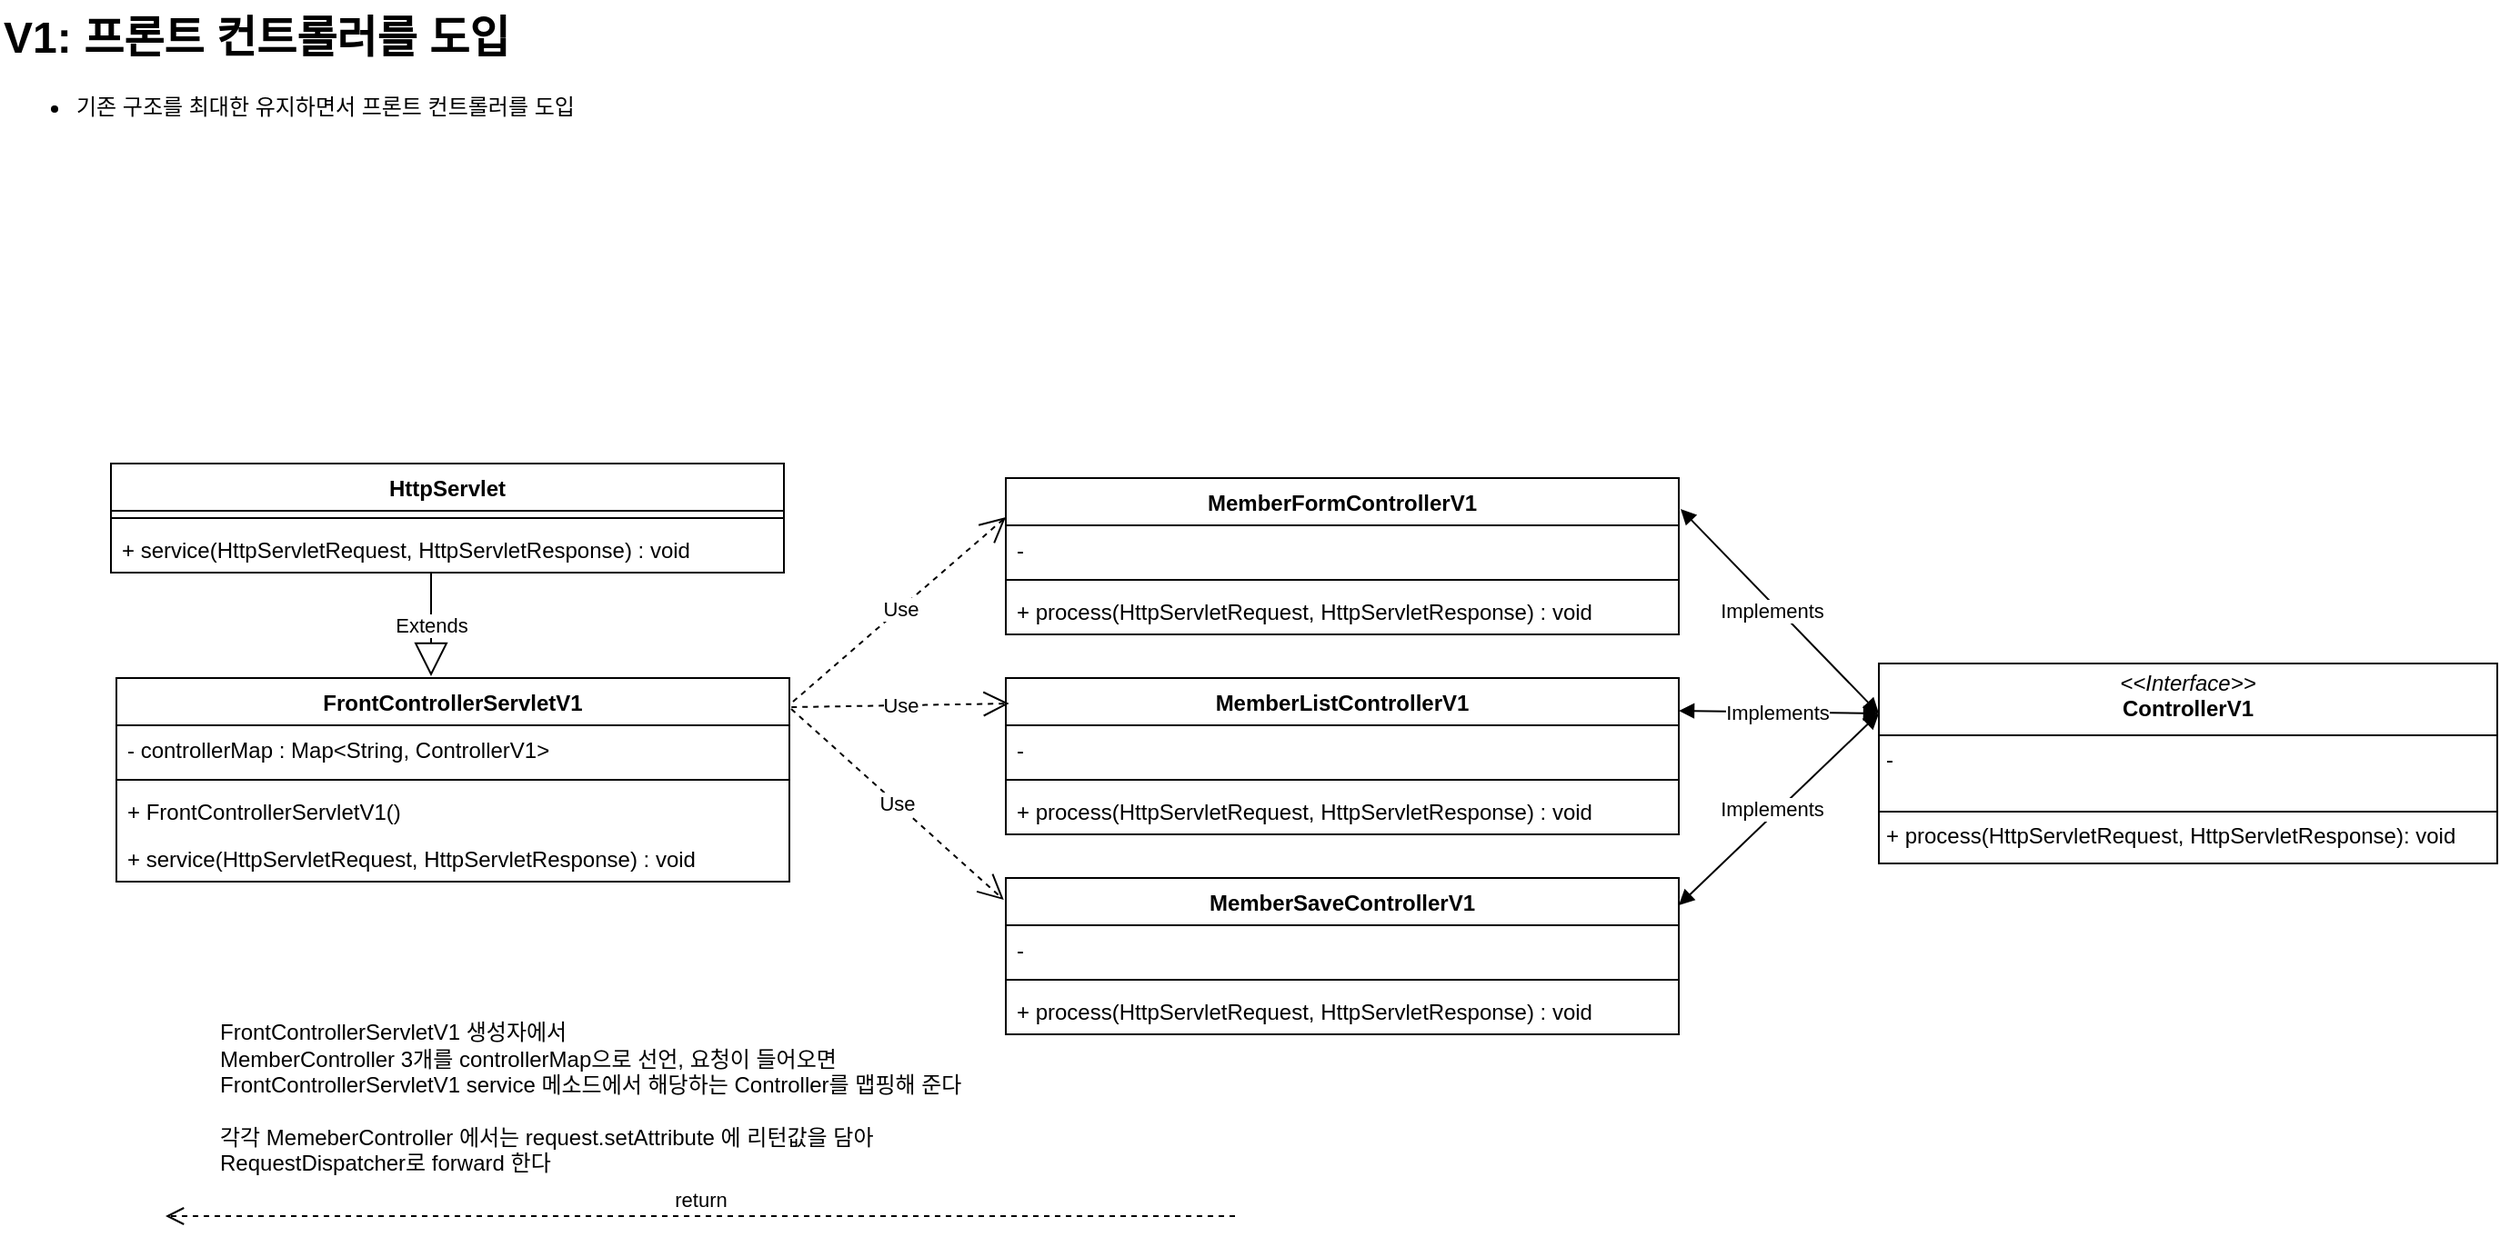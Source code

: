 <mxfile version="24.7.14" pages="5">
  <diagram id="C5RBs43oDa-KdzZeNtuy" name="v1">
    <mxGraphModel dx="1562" dy="1019" grid="0" gridSize="10" guides="1" tooltips="1" connect="1" arrows="1" fold="1" page="1" pageScale="1" pageWidth="827" pageHeight="1169" math="0" shadow="0">
      <root>
        <mxCell id="WIyWlLk6GJQsqaUBKTNV-0" />
        <mxCell id="WIyWlLk6GJQsqaUBKTNV-1" parent="WIyWlLk6GJQsqaUBKTNV-0" />
        <mxCell id="6cggbh9Jsr4U8usKFyKE-6" value="FrontControllerServletV1" style="swimlane;fontStyle=1;align=center;verticalAlign=top;childLayout=stackLayout;horizontal=1;startSize=26;horizontalStack=0;resizeParent=1;resizeParentMax=0;resizeLast=0;collapsible=1;marginBottom=0;whiteSpace=wrap;html=1;" parent="WIyWlLk6GJQsqaUBKTNV-1" vertex="1">
          <mxGeometry x="206" y="484" width="370" height="112" as="geometry" />
        </mxCell>
        <mxCell id="6cggbh9Jsr4U8usKFyKE-7" value="&lt;span style=&quot;text-wrap: nowrap;&quot;&gt;- controllerMap : Map&amp;lt;String, ControllerV1&amp;gt;&lt;/span&gt;" style="text;strokeColor=none;fillColor=none;align=left;verticalAlign=top;spacingLeft=4;spacingRight=4;overflow=hidden;rotatable=0;points=[[0,0.5],[1,0.5]];portConstraint=eastwest;whiteSpace=wrap;html=1;" parent="6cggbh9Jsr4U8usKFyKE-6" vertex="1">
          <mxGeometry y="26" width="370" height="26" as="geometry" />
        </mxCell>
        <mxCell id="6cggbh9Jsr4U8usKFyKE-8" value="" style="line;strokeWidth=1;fillColor=none;align=left;verticalAlign=middle;spacingTop=-1;spacingLeft=3;spacingRight=3;rotatable=0;labelPosition=right;points=[];portConstraint=eastwest;strokeColor=inherit;" parent="6cggbh9Jsr4U8usKFyKE-6" vertex="1">
          <mxGeometry y="52" width="370" height="8" as="geometry" />
        </mxCell>
        <mxCell id="6cggbh9Jsr4U8usKFyKE-11" value="&lt;span style=&quot;text-wrap: nowrap;&quot;&gt;+ FrontControllerServletV1()&lt;/span&gt;" style="text;strokeColor=none;fillColor=none;align=left;verticalAlign=top;spacingLeft=4;spacingRight=4;overflow=hidden;rotatable=0;points=[[0,0.5],[1,0.5]];portConstraint=eastwest;whiteSpace=wrap;html=1;" parent="6cggbh9Jsr4U8usKFyKE-6" vertex="1">
          <mxGeometry y="60" width="370" height="26" as="geometry" />
        </mxCell>
        <mxCell id="6cggbh9Jsr4U8usKFyKE-9" value="+ service(HttpServletRequest, HttpServletResponse) : void" style="text;strokeColor=none;fillColor=none;align=left;verticalAlign=top;spacingLeft=4;spacingRight=4;overflow=hidden;rotatable=0;points=[[0,0.5],[1,0.5]];portConstraint=eastwest;whiteSpace=wrap;html=1;" parent="6cggbh9Jsr4U8usKFyKE-6" vertex="1">
          <mxGeometry y="86" width="370" height="26" as="geometry" />
        </mxCell>
        <mxCell id="6cggbh9Jsr4U8usKFyKE-18" value="&lt;p style=&quot;margin:0px;margin-top:4px;text-align:center;&quot;&gt;&lt;i&gt;&amp;lt;&amp;lt;Interface&amp;gt;&amp;gt;&lt;/i&gt;&lt;br&gt;&lt;b&gt;ControllerV1&lt;/b&gt;&lt;/p&gt;&lt;hr size=&quot;1&quot; style=&quot;border-style:solid;&quot;&gt;&lt;p style=&quot;margin:0px;margin-left:4px;&quot;&gt;-&amp;nbsp;&lt;br&gt;&lt;br&gt;&lt;/p&gt;&lt;hr size=&quot;1&quot; style=&quot;border-style:solid;&quot;&gt;&lt;p style=&quot;margin:0px;margin-left:4px;&quot;&gt;+ process(HttpServletRequest, HttpServletResponse): void&lt;br&gt;&lt;/p&gt;" style="verticalAlign=top;align=left;overflow=fill;html=1;whiteSpace=wrap;" parent="WIyWlLk6GJQsqaUBKTNV-1" vertex="1">
          <mxGeometry x="1175" y="476" width="340" height="110" as="geometry" />
        </mxCell>
        <mxCell id="6cggbh9Jsr4U8usKFyKE-19" value="MemberFormControllerV1" style="swimlane;fontStyle=1;align=center;verticalAlign=top;childLayout=stackLayout;horizontal=1;startSize=26;horizontalStack=0;resizeParent=1;resizeParentMax=0;resizeLast=0;collapsible=1;marginBottom=0;whiteSpace=wrap;html=1;" parent="WIyWlLk6GJQsqaUBKTNV-1" vertex="1">
          <mxGeometry x="695" y="374" width="370" height="86" as="geometry" />
        </mxCell>
        <mxCell id="6cggbh9Jsr4U8usKFyKE-20" value="&lt;span style=&quot;text-wrap: nowrap;&quot;&gt;-&amp;nbsp;&lt;/span&gt;" style="text;strokeColor=none;fillColor=none;align=left;verticalAlign=top;spacingLeft=4;spacingRight=4;overflow=hidden;rotatable=0;points=[[0,0.5],[1,0.5]];portConstraint=eastwest;whiteSpace=wrap;html=1;" parent="6cggbh9Jsr4U8usKFyKE-19" vertex="1">
          <mxGeometry y="26" width="370" height="26" as="geometry" />
        </mxCell>
        <mxCell id="6cggbh9Jsr4U8usKFyKE-21" value="" style="line;strokeWidth=1;fillColor=none;align=left;verticalAlign=middle;spacingTop=-1;spacingLeft=3;spacingRight=3;rotatable=0;labelPosition=right;points=[];portConstraint=eastwest;strokeColor=inherit;" parent="6cggbh9Jsr4U8usKFyKE-19" vertex="1">
          <mxGeometry y="52" width="370" height="8" as="geometry" />
        </mxCell>
        <mxCell id="6cggbh9Jsr4U8usKFyKE-23" value="+ process(HttpServletRequest, HttpServletResponse) : void" style="text;strokeColor=none;fillColor=none;align=left;verticalAlign=top;spacingLeft=4;spacingRight=4;overflow=hidden;rotatable=0;points=[[0,0.5],[1,0.5]];portConstraint=eastwest;whiteSpace=wrap;html=1;" parent="6cggbh9Jsr4U8usKFyKE-19" vertex="1">
          <mxGeometry y="60" width="370" height="26" as="geometry" />
        </mxCell>
        <mxCell id="6cggbh9Jsr4U8usKFyKE-28" value="MemberListControllerV1" style="swimlane;fontStyle=1;align=center;verticalAlign=top;childLayout=stackLayout;horizontal=1;startSize=26;horizontalStack=0;resizeParent=1;resizeParentMax=0;resizeLast=0;collapsible=1;marginBottom=0;whiteSpace=wrap;html=1;" parent="WIyWlLk6GJQsqaUBKTNV-1" vertex="1">
          <mxGeometry x="695" y="484" width="370" height="86" as="geometry" />
        </mxCell>
        <mxCell id="6cggbh9Jsr4U8usKFyKE-29" value="&lt;span style=&quot;text-wrap: nowrap;&quot;&gt;-&amp;nbsp;&lt;/span&gt;" style="text;strokeColor=none;fillColor=none;align=left;verticalAlign=top;spacingLeft=4;spacingRight=4;overflow=hidden;rotatable=0;points=[[0,0.5],[1,0.5]];portConstraint=eastwest;whiteSpace=wrap;html=1;" parent="6cggbh9Jsr4U8usKFyKE-28" vertex="1">
          <mxGeometry y="26" width="370" height="26" as="geometry" />
        </mxCell>
        <mxCell id="6cggbh9Jsr4U8usKFyKE-30" value="" style="line;strokeWidth=1;fillColor=none;align=left;verticalAlign=middle;spacingTop=-1;spacingLeft=3;spacingRight=3;rotatable=0;labelPosition=right;points=[];portConstraint=eastwest;strokeColor=inherit;" parent="6cggbh9Jsr4U8usKFyKE-28" vertex="1">
          <mxGeometry y="52" width="370" height="8" as="geometry" />
        </mxCell>
        <mxCell id="6cggbh9Jsr4U8usKFyKE-31" value="+ process(HttpServletRequest, HttpServletResponse) : void" style="text;strokeColor=none;fillColor=none;align=left;verticalAlign=top;spacingLeft=4;spacingRight=4;overflow=hidden;rotatable=0;points=[[0,0.5],[1,0.5]];portConstraint=eastwest;whiteSpace=wrap;html=1;" parent="6cggbh9Jsr4U8usKFyKE-28" vertex="1">
          <mxGeometry y="60" width="370" height="26" as="geometry" />
        </mxCell>
        <mxCell id="6cggbh9Jsr4U8usKFyKE-32" value="MemberSaveControllerV1" style="swimlane;fontStyle=1;align=center;verticalAlign=top;childLayout=stackLayout;horizontal=1;startSize=26;horizontalStack=0;resizeParent=1;resizeParentMax=0;resizeLast=0;collapsible=1;marginBottom=0;whiteSpace=wrap;html=1;" parent="WIyWlLk6GJQsqaUBKTNV-1" vertex="1">
          <mxGeometry x="695" y="594" width="370" height="86" as="geometry" />
        </mxCell>
        <mxCell id="6cggbh9Jsr4U8usKFyKE-33" value="&lt;span style=&quot;text-wrap: nowrap;&quot;&gt;-&amp;nbsp;&lt;/span&gt;" style="text;strokeColor=none;fillColor=none;align=left;verticalAlign=top;spacingLeft=4;spacingRight=4;overflow=hidden;rotatable=0;points=[[0,0.5],[1,0.5]];portConstraint=eastwest;whiteSpace=wrap;html=1;" parent="6cggbh9Jsr4U8usKFyKE-32" vertex="1">
          <mxGeometry y="26" width="370" height="26" as="geometry" />
        </mxCell>
        <mxCell id="6cggbh9Jsr4U8usKFyKE-34" value="" style="line;strokeWidth=1;fillColor=none;align=left;verticalAlign=middle;spacingTop=-1;spacingLeft=3;spacingRight=3;rotatable=0;labelPosition=right;points=[];portConstraint=eastwest;strokeColor=inherit;" parent="6cggbh9Jsr4U8usKFyKE-32" vertex="1">
          <mxGeometry y="52" width="370" height="8" as="geometry" />
        </mxCell>
        <mxCell id="6cggbh9Jsr4U8usKFyKE-35" value="+ process(HttpServletRequest, HttpServletResponse) : void" style="text;strokeColor=none;fillColor=none;align=left;verticalAlign=top;spacingLeft=4;spacingRight=4;overflow=hidden;rotatable=0;points=[[0,0.5],[1,0.5]];portConstraint=eastwest;whiteSpace=wrap;html=1;" parent="6cggbh9Jsr4U8usKFyKE-32" vertex="1">
          <mxGeometry y="60" width="370" height="26" as="geometry" />
        </mxCell>
        <mxCell id="6cggbh9Jsr4U8usKFyKE-42" value="Use" style="endArrow=open;endSize=12;dashed=1;html=1;rounded=0;entryX=0;entryY=0.25;entryDx=0;entryDy=0;" parent="WIyWlLk6GJQsqaUBKTNV-1" target="6cggbh9Jsr4U8usKFyKE-19" edge="1">
          <mxGeometry width="160" relative="1" as="geometry">
            <mxPoint x="578" y="497" as="sourcePoint" />
            <mxPoint x="741" y="528" as="targetPoint" />
          </mxGeometry>
        </mxCell>
        <mxCell id="6cggbh9Jsr4U8usKFyKE-43" value="Use" style="endArrow=open;endSize=12;dashed=1;html=1;rounded=0;entryX=0.005;entryY=0.163;entryDx=0;entryDy=0;entryPerimeter=0;exitX=1.003;exitY=0.143;exitDx=0;exitDy=0;exitPerimeter=0;" parent="WIyWlLk6GJQsqaUBKTNV-1" source="6cggbh9Jsr4U8usKFyKE-6" target="6cggbh9Jsr4U8usKFyKE-28" edge="1">
          <mxGeometry width="160" relative="1" as="geometry">
            <mxPoint x="582" y="527" as="sourcePoint" />
            <mxPoint x="705" y="457" as="targetPoint" />
          </mxGeometry>
        </mxCell>
        <mxCell id="6cggbh9Jsr4U8usKFyKE-44" value="Use" style="endArrow=open;endSize=12;dashed=1;html=1;rounded=0;entryX=-0.003;entryY=0.14;entryDx=0;entryDy=0;entryPerimeter=0;" parent="WIyWlLk6GJQsqaUBKTNV-1" target="6cggbh9Jsr4U8usKFyKE-32" edge="1">
          <mxGeometry width="160" relative="1" as="geometry">
            <mxPoint x="577" y="501" as="sourcePoint" />
            <mxPoint x="695" y="512.5" as="targetPoint" />
          </mxGeometry>
        </mxCell>
        <mxCell id="6cggbh9Jsr4U8usKFyKE-45" value="" style="endArrow=block;startArrow=block;endFill=1;startFill=1;html=1;rounded=0;entryX=0;entryY=0.25;entryDx=0;entryDy=0;" parent="WIyWlLk6GJQsqaUBKTNV-1" target="6cggbh9Jsr4U8usKFyKE-18" edge="1">
          <mxGeometry width="160" relative="1" as="geometry">
            <mxPoint x="1066" y="391" as="sourcePoint" />
            <mxPoint x="1222" y="393" as="targetPoint" />
          </mxGeometry>
        </mxCell>
        <mxCell id="6cggbh9Jsr4U8usKFyKE-46" value="" style="endArrow=block;startArrow=block;endFill=1;startFill=1;html=1;rounded=0;entryX=0;entryY=0.25;entryDx=0;entryDy=0;" parent="WIyWlLk6GJQsqaUBKTNV-1" target="6cggbh9Jsr4U8usKFyKE-18" edge="1">
          <mxGeometry width="160" relative="1" as="geometry">
            <mxPoint x="1065" y="502" as="sourcePoint" />
            <mxPoint x="1154" y="603" as="targetPoint" />
          </mxGeometry>
        </mxCell>
        <mxCell id="6cggbh9Jsr4U8usKFyKE-48" value="Implements" style="edgeLabel;html=1;align=center;verticalAlign=middle;resizable=0;points=[];" parent="6cggbh9Jsr4U8usKFyKE-46" vertex="1" connectable="0">
          <mxGeometry x="-0.018" relative="1" as="geometry">
            <mxPoint as="offset" />
          </mxGeometry>
        </mxCell>
        <mxCell id="6cggbh9Jsr4U8usKFyKE-47" value="" style="endArrow=block;startArrow=block;endFill=1;startFill=1;html=1;rounded=0;entryX=0;entryY=0.25;entryDx=0;entryDy=0;" parent="WIyWlLk6GJQsqaUBKTNV-1" target="6cggbh9Jsr4U8usKFyKE-18" edge="1">
          <mxGeometry width="160" relative="1" as="geometry">
            <mxPoint x="1065" y="609" as="sourcePoint" />
            <mxPoint x="1155" y="599" as="targetPoint" />
          </mxGeometry>
        </mxCell>
        <mxCell id="6cggbh9Jsr4U8usKFyKE-49" value="Implements" style="edgeLabel;html=1;align=center;verticalAlign=middle;resizable=0;points=[];" parent="WIyWlLk6GJQsqaUBKTNV-1" vertex="1" connectable="0">
          <mxGeometry x="1116.005" y="446.996" as="geometry" />
        </mxCell>
        <mxCell id="6cggbh9Jsr4U8usKFyKE-50" value="Implements" style="edgeLabel;html=1;align=center;verticalAlign=middle;resizable=0;points=[];" parent="WIyWlLk6GJQsqaUBKTNV-1" vertex="1" connectable="0">
          <mxGeometry x="1116.005" y="555.996" as="geometry" />
        </mxCell>
        <mxCell id="6cggbh9Jsr4U8usKFyKE-87" value="return" style="html=1;verticalAlign=bottom;endArrow=open;dashed=1;endSize=8;curved=0;rounded=0;" parent="WIyWlLk6GJQsqaUBKTNV-1" edge="1">
          <mxGeometry relative="1" as="geometry">
            <mxPoint x="821" y="780" as="sourcePoint" />
            <mxPoint x="233" y="780" as="targetPoint" />
          </mxGeometry>
        </mxCell>
        <mxCell id="6cggbh9Jsr4U8usKFyKE-88" value="FrontControllerServletV1 생성자에서&amp;nbsp;&lt;div&gt;&lt;div&gt;MemberController 3개를 controllerMap으로 선언,&amp;nbsp;&lt;span style=&quot;background-color: initial;&quot;&gt;요청이 들어오면&amp;nbsp;&lt;/span&gt;&lt;/div&gt;&lt;/div&gt;&lt;div&gt;&lt;span style=&quot;background-color: initial;&quot;&gt;FrontControllerServletV1 service 메소드에서 해당하는 Controller를 맵핑해 준다&lt;/span&gt;&lt;/div&gt;&lt;div&gt;&lt;span style=&quot;background-color: initial;&quot;&gt;&amp;nbsp;&lt;/span&gt;&lt;/div&gt;&lt;div&gt;&lt;span style=&quot;background-color: initial;&quot;&gt;각각 MemeberController 에서는&amp;nbsp;&lt;/span&gt;&lt;span style=&quot;background-color: initial;&quot;&gt;request.setAttribute 에 리턴값을 담아&lt;/span&gt;&lt;/div&gt;&lt;div&gt;&lt;span style=&quot;background-color: initial;&quot;&gt;RequestDispatcher로 forward 한다&amp;nbsp;&lt;/span&gt;&lt;/div&gt;" style="text;html=1;align=left;verticalAlign=middle;whiteSpace=wrap;rounded=0;" parent="WIyWlLk6GJQsqaUBKTNV-1" vertex="1">
          <mxGeometry x="261" y="695" width="413" height="39" as="geometry" />
        </mxCell>
        <mxCell id="m9w9iHhtk_3FSlBGdYOY-55" value="HttpServlet" style="swimlane;fontStyle=1;align=center;verticalAlign=top;childLayout=stackLayout;horizontal=1;startSize=26;horizontalStack=0;resizeParent=1;resizeParentMax=0;resizeLast=0;collapsible=1;marginBottom=0;whiteSpace=wrap;html=1;" vertex="1" parent="WIyWlLk6GJQsqaUBKTNV-1">
          <mxGeometry x="203" y="366" width="370" height="60" as="geometry" />
        </mxCell>
        <mxCell id="m9w9iHhtk_3FSlBGdYOY-57" value="" style="line;strokeWidth=1;fillColor=none;align=left;verticalAlign=middle;spacingTop=-1;spacingLeft=3;spacingRight=3;rotatable=0;labelPosition=right;points=[];portConstraint=eastwest;strokeColor=inherit;" vertex="1" parent="m9w9iHhtk_3FSlBGdYOY-55">
          <mxGeometry y="26" width="370" height="8" as="geometry" />
        </mxCell>
        <mxCell id="m9w9iHhtk_3FSlBGdYOY-59" value="+ service(HttpServletRequest, HttpServletResponse) : void" style="text;strokeColor=none;fillColor=none;align=left;verticalAlign=top;spacingLeft=4;spacingRight=4;overflow=hidden;rotatable=0;points=[[0,0.5],[1,0.5]];portConstraint=eastwest;whiteSpace=wrap;html=1;" vertex="1" parent="m9w9iHhtk_3FSlBGdYOY-55">
          <mxGeometry y="34" width="370" height="26" as="geometry" />
        </mxCell>
        <mxCell id="m9w9iHhtk_3FSlBGdYOY-61" value="Extends" style="endArrow=block;endSize=16;endFill=0;html=1;rounded=0;" edge="1" parent="m9w9iHhtk_3FSlBGdYOY-55">
          <mxGeometry width="160" relative="1" as="geometry">
            <mxPoint x="176" y="60" as="sourcePoint" />
            <mxPoint x="176" y="117" as="targetPoint" />
          </mxGeometry>
        </mxCell>
        <mxCell id="YiQXatUVnrWXyefSBq0p-0" value="&lt;h1 style=&quot;margin-top: 0px;&quot;&gt;V1: 프론트 컨트롤러를 도입&lt;/h1&gt;&lt;div&gt;&lt;ul&gt;&lt;li&gt;기존 구조를 최대한 유지하면서 프론트 컨트롤러를 도입&lt;/li&gt;&lt;/ul&gt;&lt;/div&gt;&lt;p&gt;&lt;/p&gt;" style="text;html=1;whiteSpace=wrap;overflow=hidden;rounded=0;" vertex="1" parent="WIyWlLk6GJQsqaUBKTNV-1">
          <mxGeometry x="142" y="111" width="485" height="101" as="geometry" />
        </mxCell>
      </root>
    </mxGraphModel>
  </diagram>
  <diagram name="v2" id="xrowLhYP9IsH-8sUrZVo">
    <mxGraphModel dx="1562" dy="1019" grid="0" gridSize="10" guides="1" tooltips="1" connect="1" arrows="1" fold="1" page="1" pageScale="1" pageWidth="827" pageHeight="1169" math="0" shadow="0">
      <root>
        <mxCell id="EXdegNNTs0vk8RMBOalQ-0" />
        <mxCell id="EXdegNNTs0vk8RMBOalQ-1" parent="EXdegNNTs0vk8RMBOalQ-0" />
        <mxCell id="EXdegNNTs0vk8RMBOalQ-29" value="FrontControllerServletV2" style="swimlane;fontStyle=1;align=center;verticalAlign=top;childLayout=stackLayout;horizontal=1;startSize=26;horizontalStack=0;resizeParent=1;resizeParentMax=0;resizeLast=0;collapsible=1;marginBottom=0;whiteSpace=wrap;html=1;" vertex="1" parent="EXdegNNTs0vk8RMBOalQ-1">
          <mxGeometry x="157" y="389" width="370" height="112" as="geometry" />
        </mxCell>
        <mxCell id="EXdegNNTs0vk8RMBOalQ-30" value="&lt;span style=&quot;text-wrap: nowrap;&quot;&gt;- controllerMap : Map&amp;lt;String, ControllerV2&amp;gt;&lt;/span&gt;" style="text;strokeColor=none;fillColor=none;align=left;verticalAlign=top;spacingLeft=4;spacingRight=4;overflow=hidden;rotatable=0;points=[[0,0.5],[1,0.5]];portConstraint=eastwest;whiteSpace=wrap;html=1;" vertex="1" parent="EXdegNNTs0vk8RMBOalQ-29">
          <mxGeometry y="26" width="370" height="26" as="geometry" />
        </mxCell>
        <mxCell id="EXdegNNTs0vk8RMBOalQ-31" value="" style="line;strokeWidth=1;fillColor=none;align=left;verticalAlign=middle;spacingTop=-1;spacingLeft=3;spacingRight=3;rotatable=0;labelPosition=right;points=[];portConstraint=eastwest;strokeColor=inherit;" vertex="1" parent="EXdegNNTs0vk8RMBOalQ-29">
          <mxGeometry y="52" width="370" height="8" as="geometry" />
        </mxCell>
        <mxCell id="EXdegNNTs0vk8RMBOalQ-32" value="&lt;span style=&quot;text-wrap: nowrap;&quot;&gt;+ FrontControllerServletV2()&lt;/span&gt;" style="text;strokeColor=none;fillColor=none;align=left;verticalAlign=top;spacingLeft=4;spacingRight=4;overflow=hidden;rotatable=0;points=[[0,0.5],[1,0.5]];portConstraint=eastwest;whiteSpace=wrap;html=1;" vertex="1" parent="EXdegNNTs0vk8RMBOalQ-29">
          <mxGeometry y="60" width="370" height="26" as="geometry" />
        </mxCell>
        <mxCell id="EXdegNNTs0vk8RMBOalQ-33" value="+ service(HttpServletRequest, HttpServletResponse) : void" style="text;strokeColor=none;fillColor=none;align=left;verticalAlign=top;spacingLeft=4;spacingRight=4;overflow=hidden;rotatable=0;points=[[0,0.5],[1,0.5]];portConstraint=eastwest;whiteSpace=wrap;html=1;" vertex="1" parent="EXdegNNTs0vk8RMBOalQ-29">
          <mxGeometry y="86" width="370" height="26" as="geometry" />
        </mxCell>
        <mxCell id="EXdegNNTs0vk8RMBOalQ-34" value="&lt;p style=&quot;margin:0px;margin-top:4px;text-align:center;&quot;&gt;&lt;i&gt;&amp;lt;&amp;lt;Interface&amp;gt;&amp;gt;&lt;/i&gt;&lt;br&gt;&lt;b&gt;ControllerV2&lt;/b&gt;&lt;/p&gt;&lt;hr size=&quot;1&quot; style=&quot;border-style:solid;&quot;&gt;&lt;p style=&quot;margin:0px;margin-left:4px;&quot;&gt;-&amp;nbsp;&lt;br&gt;&lt;br&gt;&lt;/p&gt;&lt;hr size=&quot;1&quot; style=&quot;border-style:solid;&quot;&gt;&lt;p style=&quot;margin:0px;margin-left:4px;&quot;&gt;+ process(HttpServletRequest, HttpServletResponse): MyView&lt;br&gt;&lt;/p&gt;" style="verticalAlign=top;align=left;overflow=fill;html=1;whiteSpace=wrap;" vertex="1" parent="EXdegNNTs0vk8RMBOalQ-1">
          <mxGeometry x="1122" y="381" width="340" height="110" as="geometry" />
        </mxCell>
        <mxCell id="EXdegNNTs0vk8RMBOalQ-35" value="MemberFormControllerV2" style="swimlane;fontStyle=1;align=center;verticalAlign=top;childLayout=stackLayout;horizontal=1;startSize=26;horizontalStack=0;resizeParent=1;resizeParentMax=0;resizeLast=0;collapsible=1;marginBottom=0;whiteSpace=wrap;html=1;" vertex="1" parent="EXdegNNTs0vk8RMBOalQ-1">
          <mxGeometry x="642" y="279" width="370" height="86" as="geometry" />
        </mxCell>
        <mxCell id="EXdegNNTs0vk8RMBOalQ-36" value="&lt;span style=&quot;text-wrap: nowrap;&quot;&gt;-&amp;nbsp;&lt;/span&gt;" style="text;strokeColor=none;fillColor=none;align=left;verticalAlign=top;spacingLeft=4;spacingRight=4;overflow=hidden;rotatable=0;points=[[0,0.5],[1,0.5]];portConstraint=eastwest;whiteSpace=wrap;html=1;" vertex="1" parent="EXdegNNTs0vk8RMBOalQ-35">
          <mxGeometry y="26" width="370" height="26" as="geometry" />
        </mxCell>
        <mxCell id="EXdegNNTs0vk8RMBOalQ-37" value="" style="line;strokeWidth=1;fillColor=none;align=left;verticalAlign=middle;spacingTop=-1;spacingLeft=3;spacingRight=3;rotatable=0;labelPosition=right;points=[];portConstraint=eastwest;strokeColor=inherit;" vertex="1" parent="EXdegNNTs0vk8RMBOalQ-35">
          <mxGeometry y="52" width="370" height="8" as="geometry" />
        </mxCell>
        <mxCell id="EXdegNNTs0vk8RMBOalQ-38" value="+ process(HttpServletRequest, HttpServletResponse) : MyView" style="text;strokeColor=none;fillColor=none;align=left;verticalAlign=top;spacingLeft=4;spacingRight=4;overflow=hidden;rotatable=0;points=[[0,0.5],[1,0.5]];portConstraint=eastwest;whiteSpace=wrap;html=1;" vertex="1" parent="EXdegNNTs0vk8RMBOalQ-35">
          <mxGeometry y="60" width="370" height="26" as="geometry" />
        </mxCell>
        <mxCell id="EXdegNNTs0vk8RMBOalQ-39" value="MemberListControllerV2" style="swimlane;fontStyle=1;align=center;verticalAlign=top;childLayout=stackLayout;horizontal=1;startSize=26;horizontalStack=0;resizeParent=1;resizeParentMax=0;resizeLast=0;collapsible=1;marginBottom=0;whiteSpace=wrap;html=1;" vertex="1" parent="EXdegNNTs0vk8RMBOalQ-1">
          <mxGeometry x="642" y="389" width="370" height="86" as="geometry" />
        </mxCell>
        <mxCell id="EXdegNNTs0vk8RMBOalQ-40" value="&lt;span style=&quot;text-wrap: nowrap;&quot;&gt;-&amp;nbsp;&lt;/span&gt;" style="text;strokeColor=none;fillColor=none;align=left;verticalAlign=top;spacingLeft=4;spacingRight=4;overflow=hidden;rotatable=0;points=[[0,0.5],[1,0.5]];portConstraint=eastwest;whiteSpace=wrap;html=1;" vertex="1" parent="EXdegNNTs0vk8RMBOalQ-39">
          <mxGeometry y="26" width="370" height="26" as="geometry" />
        </mxCell>
        <mxCell id="EXdegNNTs0vk8RMBOalQ-41" value="" style="line;strokeWidth=1;fillColor=none;align=left;verticalAlign=middle;spacingTop=-1;spacingLeft=3;spacingRight=3;rotatable=0;labelPosition=right;points=[];portConstraint=eastwest;strokeColor=inherit;" vertex="1" parent="EXdegNNTs0vk8RMBOalQ-39">
          <mxGeometry y="52" width="370" height="8" as="geometry" />
        </mxCell>
        <mxCell id="EXdegNNTs0vk8RMBOalQ-42" value="+ process(HttpServletRequest, HttpServletResponse) : MyView" style="text;strokeColor=none;fillColor=none;align=left;verticalAlign=top;spacingLeft=4;spacingRight=4;overflow=hidden;rotatable=0;points=[[0,0.5],[1,0.5]];portConstraint=eastwest;whiteSpace=wrap;html=1;" vertex="1" parent="EXdegNNTs0vk8RMBOalQ-39">
          <mxGeometry y="60" width="370" height="26" as="geometry" />
        </mxCell>
        <mxCell id="EXdegNNTs0vk8RMBOalQ-43" value="MemberSaveControllerV2" style="swimlane;fontStyle=1;align=center;verticalAlign=top;childLayout=stackLayout;horizontal=1;startSize=26;horizontalStack=0;resizeParent=1;resizeParentMax=0;resizeLast=0;collapsible=1;marginBottom=0;whiteSpace=wrap;html=1;" vertex="1" parent="EXdegNNTs0vk8RMBOalQ-1">
          <mxGeometry x="642" y="499" width="370" height="86" as="geometry" />
        </mxCell>
        <mxCell id="EXdegNNTs0vk8RMBOalQ-44" value="&lt;span style=&quot;text-wrap: nowrap;&quot;&gt;-&amp;nbsp;&lt;/span&gt;" style="text;strokeColor=none;fillColor=none;align=left;verticalAlign=top;spacingLeft=4;spacingRight=4;overflow=hidden;rotatable=0;points=[[0,0.5],[1,0.5]];portConstraint=eastwest;whiteSpace=wrap;html=1;" vertex="1" parent="EXdegNNTs0vk8RMBOalQ-43">
          <mxGeometry y="26" width="370" height="26" as="geometry" />
        </mxCell>
        <mxCell id="EXdegNNTs0vk8RMBOalQ-45" value="" style="line;strokeWidth=1;fillColor=none;align=left;verticalAlign=middle;spacingTop=-1;spacingLeft=3;spacingRight=3;rotatable=0;labelPosition=right;points=[];portConstraint=eastwest;strokeColor=inherit;" vertex="1" parent="EXdegNNTs0vk8RMBOalQ-43">
          <mxGeometry y="52" width="370" height="8" as="geometry" />
        </mxCell>
        <mxCell id="EXdegNNTs0vk8RMBOalQ-46" value="+ process(HttpServletRequest, HttpServletResponse) : MyView" style="text;strokeColor=none;fillColor=none;align=left;verticalAlign=top;spacingLeft=4;spacingRight=4;overflow=hidden;rotatable=0;points=[[0,0.5],[1,0.5]];portConstraint=eastwest;whiteSpace=wrap;html=1;" vertex="1" parent="EXdegNNTs0vk8RMBOalQ-43">
          <mxGeometry y="60" width="370" height="26" as="geometry" />
        </mxCell>
        <mxCell id="EXdegNNTs0vk8RMBOalQ-47" value="Use" style="endArrow=open;endSize=12;dashed=1;html=1;rounded=0;entryX=0;entryY=0.25;entryDx=0;entryDy=0;" edge="1" parent="EXdegNNTs0vk8RMBOalQ-1" target="EXdegNNTs0vk8RMBOalQ-35">
          <mxGeometry width="160" relative="1" as="geometry">
            <mxPoint x="531" y="403" as="sourcePoint" />
            <mxPoint x="688" y="433" as="targetPoint" />
          </mxGeometry>
        </mxCell>
        <mxCell id="EXdegNNTs0vk8RMBOalQ-48" value="Use" style="endArrow=open;endSize=12;dashed=1;html=1;rounded=0;entryX=0.005;entryY=0.163;entryDx=0;entryDy=0;entryPerimeter=0;" edge="1" parent="EXdegNNTs0vk8RMBOalQ-1" target="EXdegNNTs0vk8RMBOalQ-39">
          <mxGeometry width="160" relative="1" as="geometry">
            <mxPoint x="529" y="403" as="sourcePoint" />
            <mxPoint x="652" y="362" as="targetPoint" />
          </mxGeometry>
        </mxCell>
        <mxCell id="EXdegNNTs0vk8RMBOalQ-49" value="Use" style="endArrow=open;endSize=12;dashed=1;html=1;rounded=0;entryX=-0.003;entryY=0.14;entryDx=0;entryDy=0;entryPerimeter=0;" edge="1" parent="EXdegNNTs0vk8RMBOalQ-1" target="EXdegNNTs0vk8RMBOalQ-43">
          <mxGeometry width="160" relative="1" as="geometry">
            <mxPoint x="529" y="403" as="sourcePoint" />
            <mxPoint x="642" y="417.5" as="targetPoint" />
          </mxGeometry>
        </mxCell>
        <mxCell id="EXdegNNTs0vk8RMBOalQ-50" value="" style="endArrow=block;startArrow=block;endFill=1;startFill=1;html=1;rounded=0;entryX=0;entryY=0.25;entryDx=0;entryDy=0;" edge="1" parent="EXdegNNTs0vk8RMBOalQ-1" target="EXdegNNTs0vk8RMBOalQ-34">
          <mxGeometry width="160" relative="1" as="geometry">
            <mxPoint x="1013" y="296" as="sourcePoint" />
            <mxPoint x="1169" y="298" as="targetPoint" />
          </mxGeometry>
        </mxCell>
        <mxCell id="EXdegNNTs0vk8RMBOalQ-51" value="" style="endArrow=block;startArrow=block;endFill=1;startFill=1;html=1;rounded=0;entryX=0;entryY=0.25;entryDx=0;entryDy=0;" edge="1" parent="EXdegNNTs0vk8RMBOalQ-1" target="EXdegNNTs0vk8RMBOalQ-34">
          <mxGeometry width="160" relative="1" as="geometry">
            <mxPoint x="1012" y="407" as="sourcePoint" />
            <mxPoint x="1101" y="508" as="targetPoint" />
          </mxGeometry>
        </mxCell>
        <mxCell id="EXdegNNTs0vk8RMBOalQ-52" value="Implements" style="edgeLabel;html=1;align=center;verticalAlign=middle;resizable=0;points=[];" vertex="1" connectable="0" parent="EXdegNNTs0vk8RMBOalQ-51">
          <mxGeometry x="-0.018" relative="1" as="geometry">
            <mxPoint as="offset" />
          </mxGeometry>
        </mxCell>
        <mxCell id="EXdegNNTs0vk8RMBOalQ-53" value="" style="endArrow=block;startArrow=block;endFill=1;startFill=1;html=1;rounded=0;entryX=0;entryY=0.25;entryDx=0;entryDy=0;" edge="1" parent="EXdegNNTs0vk8RMBOalQ-1" target="EXdegNNTs0vk8RMBOalQ-34">
          <mxGeometry width="160" relative="1" as="geometry">
            <mxPoint x="1012" y="514" as="sourcePoint" />
            <mxPoint x="1102" y="504" as="targetPoint" />
          </mxGeometry>
        </mxCell>
        <mxCell id="EXdegNNTs0vk8RMBOalQ-54" value="Implements" style="edgeLabel;html=1;align=center;verticalAlign=middle;resizable=0;points=[];" vertex="1" connectable="0" parent="EXdegNNTs0vk8RMBOalQ-1">
          <mxGeometry x="1063.005" y="351.996" as="geometry" />
        </mxCell>
        <mxCell id="EXdegNNTs0vk8RMBOalQ-55" value="Implements" style="edgeLabel;html=1;align=center;verticalAlign=middle;resizable=0;points=[];" vertex="1" connectable="0" parent="EXdegNNTs0vk8RMBOalQ-1">
          <mxGeometry x="1063.005" y="460.996" as="geometry" />
        </mxCell>
        <mxCell id="EXdegNNTs0vk8RMBOalQ-56" value="MyView" style="swimlane;fontStyle=1;align=center;verticalAlign=top;childLayout=stackLayout;horizontal=1;startSize=26;horizontalStack=0;resizeParent=1;resizeParentMax=0;resizeLast=0;collapsible=1;marginBottom=0;whiteSpace=wrap;html=1;" vertex="1" parent="EXdegNNTs0vk8RMBOalQ-1">
          <mxGeometry x="1122" y="585" width="448" height="164" as="geometry" />
        </mxCell>
        <mxCell id="EXdegNNTs0vk8RMBOalQ-57" value="&lt;span style=&quot;text-wrap: nowrap;&quot;&gt;- viewPath: String&lt;/span&gt;" style="text;strokeColor=none;fillColor=none;align=left;verticalAlign=top;spacingLeft=4;spacingRight=4;overflow=hidden;rotatable=0;points=[[0,0.5],[1,0.5]];portConstraint=eastwest;whiteSpace=wrap;html=1;" vertex="1" parent="EXdegNNTs0vk8RMBOalQ-56">
          <mxGeometry y="26" width="448" height="26" as="geometry" />
        </mxCell>
        <mxCell id="EXdegNNTs0vk8RMBOalQ-58" value="" style="line;strokeWidth=1;fillColor=none;align=left;verticalAlign=middle;spacingTop=-1;spacingLeft=3;spacingRight=3;rotatable=0;labelPosition=right;points=[];portConstraint=eastwest;strokeColor=inherit;" vertex="1" parent="EXdegNNTs0vk8RMBOalQ-56">
          <mxGeometry y="52" width="448" height="8" as="geometry" />
        </mxCell>
        <mxCell id="EXdegNNTs0vk8RMBOalQ-59" value="+ MyView(viewPath)" style="text;strokeColor=none;fillColor=none;align=left;verticalAlign=top;spacingLeft=4;spacingRight=4;overflow=hidden;rotatable=0;points=[[0,0.5],[1,0.5]];portConstraint=eastwest;whiteSpace=wrap;html=1;" vertex="1" parent="EXdegNNTs0vk8RMBOalQ-56">
          <mxGeometry y="60" width="448" height="26" as="geometry" />
        </mxCell>
        <mxCell id="EXdegNNTs0vk8RMBOalQ-60" value="+ render(HttpServletRequest, HttpServletResponse)&amp;nbsp;" style="text;strokeColor=none;fillColor=none;align=left;verticalAlign=top;spacingLeft=4;spacingRight=4;overflow=hidden;rotatable=0;points=[[0,0.5],[1,0.5]];portConstraint=eastwest;whiteSpace=wrap;html=1;" vertex="1" parent="EXdegNNTs0vk8RMBOalQ-56">
          <mxGeometry y="86" width="448" height="26" as="geometry" />
        </mxCell>
        <mxCell id="EXdegNNTs0vk8RMBOalQ-61" value="+ render(Map&amp;lt;String, Object&amp;gt; model, HttpServletRequest, HttpServletResponse)" style="text;strokeColor=none;fillColor=none;align=left;verticalAlign=top;spacingLeft=4;spacingRight=4;overflow=hidden;rotatable=0;points=[[0,0.5],[1,0.5]];portConstraint=eastwest;whiteSpace=wrap;html=1;" vertex="1" parent="EXdegNNTs0vk8RMBOalQ-56">
          <mxGeometry y="112" width="448" height="26" as="geometry" />
        </mxCell>
        <mxCell id="EXdegNNTs0vk8RMBOalQ-62" value="+ modelToRequestAttribute(Map&amp;lt;String, Object&amp;gt; model, HttpServletRequest)" style="text;strokeColor=none;fillColor=none;align=left;verticalAlign=top;spacingLeft=4;spacingRight=4;overflow=hidden;rotatable=0;points=[[0,0.5],[1,0.5]];portConstraint=eastwest;whiteSpace=wrap;html=1;" vertex="1" parent="EXdegNNTs0vk8RMBOalQ-56">
          <mxGeometry y="138" width="448" height="26" as="geometry" />
        </mxCell>
        <mxCell id="EXdegNNTs0vk8RMBOalQ-63" value="Use" style="endArrow=open;endSize=12;dashed=1;html=1;rounded=0;exitX=0.5;exitY=1;exitDx=0;exitDy=0;" edge="1" parent="EXdegNNTs0vk8RMBOalQ-1" source="EXdegNNTs0vk8RMBOalQ-34">
          <mxGeometry width="160" relative="1" as="geometry">
            <mxPoint x="1306" y="521" as="sourcePoint" />
            <mxPoint x="1295" y="586" as="targetPoint" />
          </mxGeometry>
        </mxCell>
        <mxCell id="EXdegNNTs0vk8RMBOalQ-64" value="return" style="html=1;verticalAlign=bottom;endArrow=open;dashed=1;endSize=8;curved=0;rounded=0;" edge="1" parent="EXdegNNTs0vk8RMBOalQ-1">
          <mxGeometry relative="1" as="geometry">
            <mxPoint x="813" y="755" as="sourcePoint" />
            <mxPoint x="225" y="755" as="targetPoint" />
          </mxGeometry>
        </mxCell>
        <mxCell id="EXdegNNTs0vk8RMBOalQ-67" value="FrontControllerServletV2 생성자에서&amp;nbsp;&lt;div&gt;&lt;div&gt;MemberController 3개를 controllerMap으로 선언,&amp;nbsp;&lt;span style=&quot;background-color: initial;&quot;&gt;요청이 들어오면&amp;nbsp;&lt;/span&gt;&lt;/div&gt;&lt;/div&gt;&lt;div&gt;&lt;span style=&quot;background-color: initial;&quot;&gt;FrontControllerServletV2 service 메소드에서 해당하는 Controller를 맵핑해 주고&amp;nbsp;&lt;/span&gt;&lt;/div&gt;&lt;div&gt;&lt;span style=&quot;background-color: initial;&quot;&gt;각각 MemeberController&amp;nbsp; 에서는 리턴값을&amp;nbsp;&lt;/span&gt;&lt;span style=&quot;background-color: initial;&quot;&gt;request.setAttribute에 담아&amp;nbsp;&lt;/span&gt;&lt;/div&gt;&lt;div&gt;&lt;span style=&quot;background-color: initial;&quot;&gt;MyView로&amp;nbsp;&lt;/span&gt;&lt;span style=&quot;background-color: initial;&quot;&gt;리턴한다.&lt;/span&gt;&lt;/div&gt;&lt;div&gt;&lt;span style=&quot;background-color: initial;&quot;&gt;&lt;br&gt;&lt;/span&gt;&lt;/div&gt;&lt;div&gt;&lt;span style=&quot;background-color: initial;&quot;&gt;MyView render 메서드 에서는 객체 생성시 파라메터로 받은 viewPath를 &lt;/span&gt;&lt;span style=&quot;background-color: initial;&quot;&gt;RequestDispatcher로 forward 한다&amp;nbsp;&lt;/span&gt;&lt;/div&gt;" style="text;html=1;align=left;verticalAlign=middle;whiteSpace=wrap;rounded=0;" vertex="1" parent="EXdegNNTs0vk8RMBOalQ-1">
          <mxGeometry x="233" y="645" width="419" height="39" as="geometry" />
        </mxCell>
        <mxCell id="EXdegNNTs0vk8RMBOalQ-184" value="HttpServlet" style="swimlane;fontStyle=1;align=center;verticalAlign=top;childLayout=stackLayout;horizontal=1;startSize=26;horizontalStack=0;resizeParent=1;resizeParentMax=0;resizeLast=0;collapsible=1;marginBottom=0;whiteSpace=wrap;html=1;" vertex="1" parent="EXdegNNTs0vk8RMBOalQ-1">
          <mxGeometry x="154" y="272" width="370" height="60" as="geometry" />
        </mxCell>
        <mxCell id="EXdegNNTs0vk8RMBOalQ-185" value="" style="line;strokeWidth=1;fillColor=none;align=left;verticalAlign=middle;spacingTop=-1;spacingLeft=3;spacingRight=3;rotatable=0;labelPosition=right;points=[];portConstraint=eastwest;strokeColor=inherit;" vertex="1" parent="EXdegNNTs0vk8RMBOalQ-184">
          <mxGeometry y="26" width="370" height="8" as="geometry" />
        </mxCell>
        <mxCell id="EXdegNNTs0vk8RMBOalQ-186" value="+ service(HttpServletRequest, HttpServletResponse) : void" style="text;strokeColor=none;fillColor=none;align=left;verticalAlign=top;spacingLeft=4;spacingRight=4;overflow=hidden;rotatable=0;points=[[0,0.5],[1,0.5]];portConstraint=eastwest;whiteSpace=wrap;html=1;" vertex="1" parent="EXdegNNTs0vk8RMBOalQ-184">
          <mxGeometry y="34" width="370" height="26" as="geometry" />
        </mxCell>
        <mxCell id="EXdegNNTs0vk8RMBOalQ-187" value="Extends" style="endArrow=block;endSize=16;endFill=0;html=1;rounded=0;" edge="1" parent="EXdegNNTs0vk8RMBOalQ-184">
          <mxGeometry width="160" relative="1" as="geometry">
            <mxPoint x="176" y="60" as="sourcePoint" />
            <mxPoint x="176" y="117" as="targetPoint" />
          </mxGeometry>
        </mxCell>
        <mxCell id="HzH4-7CR06kvKQugcbH9-0" value="&lt;h1 style=&quot;margin-top: 0px;&quot;&gt;V2: View 분류&lt;/h1&gt;&lt;div&gt;&lt;ul&gt;&lt;li&gt;단순 반복 되는 뷰 로직 분리&lt;/li&gt;&lt;/ul&gt;&lt;/div&gt;&lt;p&gt;&lt;/p&gt;" style="text;html=1;whiteSpace=wrap;overflow=hidden;rounded=0;" vertex="1" parent="EXdegNNTs0vk8RMBOalQ-1">
          <mxGeometry x="103" y="63" width="485" height="101" as="geometry" />
        </mxCell>
      </root>
    </mxGraphModel>
  </diagram>
  <diagram name="v3" id="2olU-XvpfqG4A80prPC4">
    <mxGraphModel dx="1562" dy="-150" grid="0" gridSize="10" guides="1" tooltips="1" connect="1" arrows="1" fold="1" page="1" pageScale="1" pageWidth="827" pageHeight="1169" math="0" shadow="0">
      <root>
        <mxCell id="hLMoGPFoKOyHj7F62Qll-0" />
        <mxCell id="hLMoGPFoKOyHj7F62Qll-1" parent="hLMoGPFoKOyHj7F62Qll-0" />
        <mxCell id="hLMoGPFoKOyHj7F62Qll-68" value="FrontControllerServletV3" style="swimlane;fontStyle=1;align=center;verticalAlign=top;childLayout=stackLayout;horizontal=1;startSize=26;horizontalStack=0;resizeParent=1;resizeParentMax=0;resizeLast=0;collapsible=1;marginBottom=0;whiteSpace=wrap;html=1;" vertex="1" parent="hLMoGPFoKOyHj7F62Qll-1">
          <mxGeometry x="88" y="1590" width="473" height="164" as="geometry" />
        </mxCell>
        <mxCell id="hLMoGPFoKOyHj7F62Qll-69" value="&lt;span style=&quot;text-wrap: nowrap;&quot;&gt;- controllerMap : Map&amp;lt;String, ControllerV3&amp;gt;&lt;/span&gt;" style="text;strokeColor=none;fillColor=none;align=left;verticalAlign=top;spacingLeft=4;spacingRight=4;overflow=hidden;rotatable=0;points=[[0,0.5],[1,0.5]];portConstraint=eastwest;whiteSpace=wrap;html=1;" vertex="1" parent="hLMoGPFoKOyHj7F62Qll-68">
          <mxGeometry y="26" width="473" height="26" as="geometry" />
        </mxCell>
        <mxCell id="hLMoGPFoKOyHj7F62Qll-70" value="" style="line;strokeWidth=1;fillColor=none;align=left;verticalAlign=middle;spacingTop=-1;spacingLeft=3;spacingRight=3;rotatable=0;labelPosition=right;points=[];portConstraint=eastwest;strokeColor=inherit;" vertex="1" parent="hLMoGPFoKOyHj7F62Qll-68">
          <mxGeometry y="52" width="473" height="8" as="geometry" />
        </mxCell>
        <mxCell id="hLMoGPFoKOyHj7F62Qll-71" value="&lt;span style=&quot;text-wrap: nowrap;&quot;&gt;+ FrontControllerServletV3()&lt;/span&gt;" style="text;strokeColor=none;fillColor=none;align=left;verticalAlign=top;spacingLeft=4;spacingRight=4;overflow=hidden;rotatable=0;points=[[0,0.5],[1,0.5]];portConstraint=eastwest;whiteSpace=wrap;html=1;" vertex="1" parent="hLMoGPFoKOyHj7F62Qll-68">
          <mxGeometry y="60" width="473" height="26" as="geometry" />
        </mxCell>
        <mxCell id="hLMoGPFoKOyHj7F62Qll-72" value="+ service(HttpServletRequest, HttpServletResponse) : void" style="text;strokeColor=none;fillColor=none;align=left;verticalAlign=top;spacingLeft=4;spacingRight=4;overflow=hidden;rotatable=0;points=[[0,0.5],[1,0.5]];portConstraint=eastwest;whiteSpace=wrap;html=1;" vertex="1" parent="hLMoGPFoKOyHj7F62Qll-68">
          <mxGeometry y="86" width="473" height="26" as="geometry" />
        </mxCell>
        <mxCell id="hLMoGPFoKOyHj7F62Qll-73" value="+ viewResolver(String viewName) : MyView" style="text;strokeColor=none;fillColor=none;align=left;verticalAlign=top;spacingLeft=4;spacingRight=4;overflow=hidden;rotatable=0;points=[[0,0.5],[1,0.5]];portConstraint=eastwest;whiteSpace=wrap;html=1;" vertex="1" parent="hLMoGPFoKOyHj7F62Qll-68">
          <mxGeometry y="112" width="473" height="26" as="geometry" />
        </mxCell>
        <mxCell id="hLMoGPFoKOyHj7F62Qll-74" value="+ createParamMap(HttpServletRequest, HttpServletResponse)&amp;nbsp;: Map&amp;lt;String, String&amp;gt;" style="text;strokeColor=none;fillColor=none;align=left;verticalAlign=top;spacingLeft=4;spacingRight=4;overflow=hidden;rotatable=0;points=[[0,0.5],[1,0.5]];portConstraint=eastwest;whiteSpace=wrap;html=1;" vertex="1" parent="hLMoGPFoKOyHj7F62Qll-68">
          <mxGeometry y="138" width="473" height="26" as="geometry" />
        </mxCell>
        <mxCell id="hLMoGPFoKOyHj7F62Qll-75" value="&lt;p style=&quot;margin:0px;margin-top:4px;text-align:center;&quot;&gt;&lt;i&gt;&amp;lt;&amp;lt;Interface&amp;gt;&amp;gt;&lt;/i&gt;&lt;br&gt;&lt;b&gt;ControllerV3&lt;/b&gt;&lt;/p&gt;&lt;hr size=&quot;1&quot; style=&quot;border-style:solid;&quot;&gt;&lt;p style=&quot;margin:0px;margin-left:4px;&quot;&gt;-&amp;nbsp;&lt;br&gt;&lt;br&gt;&lt;/p&gt;&lt;hr size=&quot;1&quot; style=&quot;border-style:solid;&quot;&gt;&lt;p style=&quot;margin:0px;margin-left:4px;&quot;&gt;+ process(HttpServletRequest, HttpServletResponse): ModelView&lt;br&gt;&lt;/p&gt;" style="verticalAlign=top;align=left;overflow=fill;html=1;whiteSpace=wrap;" vertex="1" parent="hLMoGPFoKOyHj7F62Qll-1">
          <mxGeometry x="1154" y="1584" width="372" height="110" as="geometry" />
        </mxCell>
        <mxCell id="hLMoGPFoKOyHj7F62Qll-76" value="MemberFormControllerV3" style="swimlane;fontStyle=1;align=center;verticalAlign=top;childLayout=stackLayout;horizontal=1;startSize=26;horizontalStack=0;resizeParent=1;resizeParentMax=0;resizeLast=0;collapsible=1;marginBottom=0;whiteSpace=wrap;html=1;" vertex="1" parent="hLMoGPFoKOyHj7F62Qll-1">
          <mxGeometry x="674" y="1482" width="370" height="86" as="geometry" />
        </mxCell>
        <mxCell id="hLMoGPFoKOyHj7F62Qll-77" value="&lt;span style=&quot;text-wrap: nowrap;&quot;&gt;-&amp;nbsp;&lt;/span&gt;" style="text;strokeColor=none;fillColor=none;align=left;verticalAlign=top;spacingLeft=4;spacingRight=4;overflow=hidden;rotatable=0;points=[[0,0.5],[1,0.5]];portConstraint=eastwest;whiteSpace=wrap;html=1;" vertex="1" parent="hLMoGPFoKOyHj7F62Qll-76">
          <mxGeometry y="26" width="370" height="26" as="geometry" />
        </mxCell>
        <mxCell id="hLMoGPFoKOyHj7F62Qll-78" value="" style="line;strokeWidth=1;fillColor=none;align=left;verticalAlign=middle;spacingTop=-1;spacingLeft=3;spacingRight=3;rotatable=0;labelPosition=right;points=[];portConstraint=eastwest;strokeColor=inherit;" vertex="1" parent="hLMoGPFoKOyHj7F62Qll-76">
          <mxGeometry y="52" width="370" height="8" as="geometry" />
        </mxCell>
        <mxCell id="hLMoGPFoKOyHj7F62Qll-79" value="+ process(HttpServletRequest, HttpServletResponse) : ModelView" style="text;strokeColor=none;fillColor=none;align=left;verticalAlign=top;spacingLeft=4;spacingRight=4;overflow=hidden;rotatable=0;points=[[0,0.5],[1,0.5]];portConstraint=eastwest;whiteSpace=wrap;html=1;" vertex="1" parent="hLMoGPFoKOyHj7F62Qll-76">
          <mxGeometry y="60" width="370" height="26" as="geometry" />
        </mxCell>
        <mxCell id="hLMoGPFoKOyHj7F62Qll-80" value="MemberListControllerV3" style="swimlane;fontStyle=1;align=center;verticalAlign=top;childLayout=stackLayout;horizontal=1;startSize=26;horizontalStack=0;resizeParent=1;resizeParentMax=0;resizeLast=0;collapsible=1;marginBottom=0;whiteSpace=wrap;html=1;" vertex="1" parent="hLMoGPFoKOyHj7F62Qll-1">
          <mxGeometry x="674" y="1592" width="370" height="86" as="geometry" />
        </mxCell>
        <mxCell id="hLMoGPFoKOyHj7F62Qll-81" value="&lt;span style=&quot;text-wrap: nowrap;&quot;&gt;-&amp;nbsp;&lt;/span&gt;" style="text;strokeColor=none;fillColor=none;align=left;verticalAlign=top;spacingLeft=4;spacingRight=4;overflow=hidden;rotatable=0;points=[[0,0.5],[1,0.5]];portConstraint=eastwest;whiteSpace=wrap;html=1;" vertex="1" parent="hLMoGPFoKOyHj7F62Qll-80">
          <mxGeometry y="26" width="370" height="26" as="geometry" />
        </mxCell>
        <mxCell id="hLMoGPFoKOyHj7F62Qll-82" value="" style="line;strokeWidth=1;fillColor=none;align=left;verticalAlign=middle;spacingTop=-1;spacingLeft=3;spacingRight=3;rotatable=0;labelPosition=right;points=[];portConstraint=eastwest;strokeColor=inherit;" vertex="1" parent="hLMoGPFoKOyHj7F62Qll-80">
          <mxGeometry y="52" width="370" height="8" as="geometry" />
        </mxCell>
        <mxCell id="hLMoGPFoKOyHj7F62Qll-83" value="+ process(HttpServletRequest, HttpServletResponse) : ModelView" style="text;strokeColor=none;fillColor=none;align=left;verticalAlign=top;spacingLeft=4;spacingRight=4;overflow=hidden;rotatable=0;points=[[0,0.5],[1,0.5]];portConstraint=eastwest;whiteSpace=wrap;html=1;" vertex="1" parent="hLMoGPFoKOyHj7F62Qll-80">
          <mxGeometry y="60" width="370" height="26" as="geometry" />
        </mxCell>
        <mxCell id="hLMoGPFoKOyHj7F62Qll-84" value="MemberSaveControllerV3" style="swimlane;fontStyle=1;align=center;verticalAlign=top;childLayout=stackLayout;horizontal=1;startSize=26;horizontalStack=0;resizeParent=1;resizeParentMax=0;resizeLast=0;collapsible=1;marginBottom=0;whiteSpace=wrap;html=1;" vertex="1" parent="hLMoGPFoKOyHj7F62Qll-1">
          <mxGeometry x="674" y="1702" width="370" height="86" as="geometry" />
        </mxCell>
        <mxCell id="hLMoGPFoKOyHj7F62Qll-85" value="&lt;span style=&quot;text-wrap: nowrap;&quot;&gt;-&amp;nbsp;&lt;/span&gt;" style="text;strokeColor=none;fillColor=none;align=left;verticalAlign=top;spacingLeft=4;spacingRight=4;overflow=hidden;rotatable=0;points=[[0,0.5],[1,0.5]];portConstraint=eastwest;whiteSpace=wrap;html=1;" vertex="1" parent="hLMoGPFoKOyHj7F62Qll-84">
          <mxGeometry y="26" width="370" height="26" as="geometry" />
        </mxCell>
        <mxCell id="hLMoGPFoKOyHj7F62Qll-86" value="" style="line;strokeWidth=1;fillColor=none;align=left;verticalAlign=middle;spacingTop=-1;spacingLeft=3;spacingRight=3;rotatable=0;labelPosition=right;points=[];portConstraint=eastwest;strokeColor=inherit;" vertex="1" parent="hLMoGPFoKOyHj7F62Qll-84">
          <mxGeometry y="52" width="370" height="8" as="geometry" />
        </mxCell>
        <mxCell id="hLMoGPFoKOyHj7F62Qll-87" value="+ process(HttpServletRequest, HttpServletResponse) : ModelView" style="text;strokeColor=none;fillColor=none;align=left;verticalAlign=top;spacingLeft=4;spacingRight=4;overflow=hidden;rotatable=0;points=[[0,0.5],[1,0.5]];portConstraint=eastwest;whiteSpace=wrap;html=1;" vertex="1" parent="hLMoGPFoKOyHj7F62Qll-84">
          <mxGeometry y="60" width="370" height="26" as="geometry" />
        </mxCell>
        <mxCell id="hLMoGPFoKOyHj7F62Qll-88" value="Use" style="endArrow=open;endSize=12;dashed=1;html=1;rounded=0;entryX=0;entryY=0.25;entryDx=0;entryDy=0;" edge="1" parent="hLMoGPFoKOyHj7F62Qll-1" target="hLMoGPFoKOyHj7F62Qll-76">
          <mxGeometry width="160" relative="1" as="geometry">
            <mxPoint x="563" y="1606" as="sourcePoint" />
            <mxPoint x="720" y="1636" as="targetPoint" />
          </mxGeometry>
        </mxCell>
        <mxCell id="hLMoGPFoKOyHj7F62Qll-89" value="Use" style="endArrow=open;endSize=12;dashed=1;html=1;rounded=0;entryX=0.005;entryY=0.163;entryDx=0;entryDy=0;entryPerimeter=0;" edge="1" parent="hLMoGPFoKOyHj7F62Qll-1" target="hLMoGPFoKOyHj7F62Qll-80">
          <mxGeometry width="160" relative="1" as="geometry">
            <mxPoint x="561" y="1606" as="sourcePoint" />
            <mxPoint x="684" y="1565" as="targetPoint" />
          </mxGeometry>
        </mxCell>
        <mxCell id="hLMoGPFoKOyHj7F62Qll-90" value="Use" style="endArrow=open;endSize=12;dashed=1;html=1;rounded=0;entryX=-0.003;entryY=0.14;entryDx=0;entryDy=0;entryPerimeter=0;" edge="1" parent="hLMoGPFoKOyHj7F62Qll-1" target="hLMoGPFoKOyHj7F62Qll-84">
          <mxGeometry width="160" relative="1" as="geometry">
            <mxPoint x="561" y="1606" as="sourcePoint" />
            <mxPoint x="674" y="1620.5" as="targetPoint" />
          </mxGeometry>
        </mxCell>
        <mxCell id="hLMoGPFoKOyHj7F62Qll-91" value="" style="endArrow=block;startArrow=block;endFill=1;startFill=1;html=1;rounded=0;entryX=0;entryY=0.25;entryDx=0;entryDy=0;" edge="1" parent="hLMoGPFoKOyHj7F62Qll-1" target="hLMoGPFoKOyHj7F62Qll-75">
          <mxGeometry width="160" relative="1" as="geometry">
            <mxPoint x="1045" y="1499" as="sourcePoint" />
            <mxPoint x="1201" y="1501" as="targetPoint" />
          </mxGeometry>
        </mxCell>
        <mxCell id="hLMoGPFoKOyHj7F62Qll-92" value="" style="endArrow=block;startArrow=block;endFill=1;startFill=1;html=1;rounded=0;entryX=0;entryY=0.25;entryDx=0;entryDy=0;" edge="1" parent="hLMoGPFoKOyHj7F62Qll-1" target="hLMoGPFoKOyHj7F62Qll-75">
          <mxGeometry width="160" relative="1" as="geometry">
            <mxPoint x="1044" y="1610" as="sourcePoint" />
            <mxPoint x="1133" y="1711" as="targetPoint" />
          </mxGeometry>
        </mxCell>
        <mxCell id="hLMoGPFoKOyHj7F62Qll-93" value="Implements" style="edgeLabel;html=1;align=center;verticalAlign=middle;resizable=0;points=[];" vertex="1" connectable="0" parent="hLMoGPFoKOyHj7F62Qll-92">
          <mxGeometry x="-0.018" relative="1" as="geometry">
            <mxPoint as="offset" />
          </mxGeometry>
        </mxCell>
        <mxCell id="hLMoGPFoKOyHj7F62Qll-94" value="" style="endArrow=block;startArrow=block;endFill=1;startFill=1;html=1;rounded=0;entryX=0;entryY=0.25;entryDx=0;entryDy=0;" edge="1" parent="hLMoGPFoKOyHj7F62Qll-1" target="hLMoGPFoKOyHj7F62Qll-75">
          <mxGeometry width="160" relative="1" as="geometry">
            <mxPoint x="1044" y="1717" as="sourcePoint" />
            <mxPoint x="1134" y="1707" as="targetPoint" />
          </mxGeometry>
        </mxCell>
        <mxCell id="hLMoGPFoKOyHj7F62Qll-95" value="Implements" style="edgeLabel;html=1;align=center;verticalAlign=middle;resizable=0;points=[];" vertex="1" connectable="0" parent="hLMoGPFoKOyHj7F62Qll-1">
          <mxGeometry x="1095.005" y="1554.996" as="geometry" />
        </mxCell>
        <mxCell id="hLMoGPFoKOyHj7F62Qll-96" value="Implements" style="edgeLabel;html=1;align=center;verticalAlign=middle;resizable=0;points=[];" vertex="1" connectable="0" parent="hLMoGPFoKOyHj7F62Qll-1">
          <mxGeometry x="1095.005" y="1663.996" as="geometry" />
        </mxCell>
        <mxCell id="hLMoGPFoKOyHj7F62Qll-97" value="ModelVIew" style="swimlane;fontStyle=1;align=center;verticalAlign=top;childLayout=stackLayout;horizontal=1;startSize=26;horizontalStack=0;resizeParent=1;resizeParentMax=0;resizeLast=0;collapsible=1;marginBottom=0;whiteSpace=wrap;html=1;" vertex="1" parent="hLMoGPFoKOyHj7F62Qll-1">
          <mxGeometry x="1154" y="1788" width="448" height="112" as="geometry" />
        </mxCell>
        <mxCell id="hLMoGPFoKOyHj7F62Qll-98" value="&lt;span style=&quot;text-wrap: nowrap;&quot;&gt;- viewName: String&lt;/span&gt;" style="text;strokeColor=none;fillColor=none;align=left;verticalAlign=top;spacingLeft=4;spacingRight=4;overflow=hidden;rotatable=0;points=[[0,0.5],[1,0.5]];portConstraint=eastwest;whiteSpace=wrap;html=1;" vertex="1" parent="hLMoGPFoKOyHj7F62Qll-97">
          <mxGeometry y="26" width="448" height="26" as="geometry" />
        </mxCell>
        <mxCell id="hLMoGPFoKOyHj7F62Qll-99" value="- model : Map&amp;lt;String, Object&amp;gt;" style="text;strokeColor=none;fillColor=none;align=left;verticalAlign=top;spacingLeft=4;spacingRight=4;overflow=hidden;rotatable=0;points=[[0,0.5],[1,0.5]];portConstraint=eastwest;whiteSpace=wrap;html=1;" vertex="1" parent="hLMoGPFoKOyHj7F62Qll-97">
          <mxGeometry y="52" width="448" height="26" as="geometry" />
        </mxCell>
        <mxCell id="hLMoGPFoKOyHj7F62Qll-100" value="" style="line;strokeWidth=1;fillColor=none;align=left;verticalAlign=middle;spacingTop=-1;spacingLeft=3;spacingRight=3;rotatable=0;labelPosition=right;points=[];portConstraint=eastwest;strokeColor=inherit;" vertex="1" parent="hLMoGPFoKOyHj7F62Qll-97">
          <mxGeometry y="78" width="448" height="8" as="geometry" />
        </mxCell>
        <mxCell id="hLMoGPFoKOyHj7F62Qll-101" value="+ ModelView(viewName)" style="text;strokeColor=none;fillColor=none;align=left;verticalAlign=top;spacingLeft=4;spacingRight=4;overflow=hidden;rotatable=0;points=[[0,0.5],[1,0.5]];portConstraint=eastwest;whiteSpace=wrap;html=1;" vertex="1" parent="hLMoGPFoKOyHj7F62Qll-97">
          <mxGeometry y="86" width="448" height="26" as="geometry" />
        </mxCell>
        <mxCell id="hLMoGPFoKOyHj7F62Qll-102" value="return" style="html=1;verticalAlign=bottom;endArrow=open;dashed=1;endSize=8;curved=0;rounded=0;" edge="1" parent="hLMoGPFoKOyHj7F62Qll-1">
          <mxGeometry relative="1" as="geometry">
            <mxPoint x="757" y="1957" as="sourcePoint" />
            <mxPoint x="169" y="1957" as="targetPoint" />
          </mxGeometry>
        </mxCell>
        <mxCell id="hLMoGPFoKOyHj7F62Qll-103" value="FrontControllerServletV3 생성자에서&amp;nbsp;&lt;div&gt;&lt;div&gt;MemberController 3개를 controllerMap으로 선언,&amp;nbsp;&lt;span style=&quot;background-color: initial;&quot;&gt;요청이 들어오면&amp;nbsp;&lt;/span&gt;&lt;/div&gt;&lt;/div&gt;&lt;div&gt;&lt;span style=&quot;background-color: initial;&quot;&gt;FrontControllerServletV3 service 메소드에서 해당하는 Controller를 맵핑해 주고&lt;/span&gt;&lt;/div&gt;&lt;div&gt;&lt;span style=&quot;background-color: initial;&quot;&gt;request로 받은 파라메터를 같이 넘겨준다.&amp;nbsp;&lt;/span&gt;&lt;/div&gt;&lt;div&gt;&lt;span style=&quot;background-color: initial;&quot;&gt;각각 MemeberController 에서는 ModelView를 리턴한다.&lt;/span&gt;&lt;/div&gt;&lt;div&gt;&lt;span style=&quot;background-color: initial;&quot;&gt;ModelView에 model과 viewName으로&amp;nbsp;&lt;/span&gt;&lt;/div&gt;&lt;div&gt;&lt;span style=&quot;background-color: initial;&quot;&gt;viewResolver를 메서드를 통해 MyView를 리턴받는다&lt;/span&gt;&lt;/div&gt;&lt;div&gt;&lt;br&gt;&lt;/div&gt;&lt;div&gt;&lt;span style=&quot;background-color: initial;&quot;&gt;MyView render 메서드로 model과 같이&amp;nbsp;&amp;nbsp;&lt;/span&gt;&lt;span style=&quot;background-color: initial;&quot;&gt;RequestDispatcher로 forward 한다&amp;nbsp;&lt;/span&gt;&lt;/div&gt;" style="text;html=1;align=left;verticalAlign=middle;whiteSpace=wrap;rounded=0;" vertex="1" parent="hLMoGPFoKOyHj7F62Qll-1">
          <mxGeometry x="172" y="1845" width="419" height="39" as="geometry" />
        </mxCell>
        <mxCell id="hLMoGPFoKOyHj7F62Qll-104" value="Use" style="endArrow=open;endSize=12;dashed=1;html=1;rounded=0;entryX=0.415;entryY=0;entryDx=0;entryDy=0;entryPerimeter=0;" edge="1" parent="hLMoGPFoKOyHj7F62Qll-1" target="hLMoGPFoKOyHj7F62Qll-97">
          <mxGeometry width="160" relative="1" as="geometry">
            <mxPoint x="1339" y="1694" as="sourcePoint" />
            <mxPoint x="1333" y="1775" as="targetPoint" />
          </mxGeometry>
        </mxCell>
        <mxCell id="hLMoGPFoKOyHj7F62Qll-188" value="HttpServlet" style="swimlane;fontStyle=1;align=center;verticalAlign=top;childLayout=stackLayout;horizontal=1;startSize=26;horizontalStack=0;resizeParent=1;resizeParentMax=0;resizeLast=0;collapsible=1;marginBottom=0;whiteSpace=wrap;html=1;" vertex="1" parent="hLMoGPFoKOyHj7F62Qll-1">
          <mxGeometry x="88" y="1473" width="370" height="60" as="geometry" />
        </mxCell>
        <mxCell id="hLMoGPFoKOyHj7F62Qll-189" value="" style="line;strokeWidth=1;fillColor=none;align=left;verticalAlign=middle;spacingTop=-1;spacingLeft=3;spacingRight=3;rotatable=0;labelPosition=right;points=[];portConstraint=eastwest;strokeColor=inherit;" vertex="1" parent="hLMoGPFoKOyHj7F62Qll-188">
          <mxGeometry y="26" width="370" height="8" as="geometry" />
        </mxCell>
        <mxCell id="hLMoGPFoKOyHj7F62Qll-190" value="+ service(HttpServletRequest, HttpServletResponse) : void" style="text;strokeColor=none;fillColor=none;align=left;verticalAlign=top;spacingLeft=4;spacingRight=4;overflow=hidden;rotatable=0;points=[[0,0.5],[1,0.5]];portConstraint=eastwest;whiteSpace=wrap;html=1;" vertex="1" parent="hLMoGPFoKOyHj7F62Qll-188">
          <mxGeometry y="34" width="370" height="26" as="geometry" />
        </mxCell>
        <mxCell id="hLMoGPFoKOyHj7F62Qll-191" value="Extends" style="endArrow=block;endSize=16;endFill=0;html=1;rounded=0;" edge="1" parent="hLMoGPFoKOyHj7F62Qll-188">
          <mxGeometry width="160" relative="1" as="geometry">
            <mxPoint x="176" y="60" as="sourcePoint" />
            <mxPoint x="176" y="117" as="targetPoint" />
          </mxGeometry>
        </mxCell>
        <mxCell id="9YJfpP4IDwN-5XbFa9fH-0" value="&lt;h1 style=&quot;margin-top: 0px;&quot;&gt;V3: Model 추가&lt;/h1&gt;&lt;div&gt;&lt;ul&gt;&lt;li&gt;서블릿 종속성 제거&lt;/li&gt;&lt;li&gt;뷰 이름 중복 제거&lt;/li&gt;&lt;/ul&gt;&lt;/div&gt;&lt;p&gt;&lt;/p&gt;" style="text;html=1;whiteSpace=wrap;overflow=hidden;rounded=0;" vertex="1" parent="hLMoGPFoKOyHj7F62Qll-1">
          <mxGeometry x="59" y="1233" width="485" height="101" as="geometry" />
        </mxCell>
      </root>
    </mxGraphModel>
  </diagram>
  <diagram name="v4" id="dHL6ZNX5yjjXs34B47gU">
    <mxGraphModel dx="1562" dy="-150" grid="0" gridSize="10" guides="1" tooltips="1" connect="1" arrows="1" fold="1" page="1" pageScale="1" pageWidth="827" pageHeight="1169" math="0" shadow="0">
      <root>
        <mxCell id="KztbRzptdreoVoytc7fV-0" />
        <mxCell id="KztbRzptdreoVoytc7fV-1" parent="KztbRzptdreoVoytc7fV-0" />
        <mxCell id="KztbRzptdreoVoytc7fV-105" value="FrontControllerServletV4" style="swimlane;fontStyle=1;align=center;verticalAlign=top;childLayout=stackLayout;horizontal=1;startSize=26;horizontalStack=0;resizeParent=1;resizeParentMax=0;resizeLast=0;collapsible=1;marginBottom=0;whiteSpace=wrap;html=1;" vertex="1" parent="KztbRzptdreoVoytc7fV-1">
          <mxGeometry x="35" y="1590" width="473" height="164" as="geometry" />
        </mxCell>
        <mxCell id="KztbRzptdreoVoytc7fV-106" value="&lt;span style=&quot;text-wrap: nowrap;&quot;&gt;- controllerMap : Map&amp;lt;String, ControllerV4&amp;gt;&lt;/span&gt;" style="text;strokeColor=none;fillColor=none;align=left;verticalAlign=top;spacingLeft=4;spacingRight=4;overflow=hidden;rotatable=0;points=[[0,0.5],[1,0.5]];portConstraint=eastwest;whiteSpace=wrap;html=1;" vertex="1" parent="KztbRzptdreoVoytc7fV-105">
          <mxGeometry y="26" width="473" height="26" as="geometry" />
        </mxCell>
        <mxCell id="KztbRzptdreoVoytc7fV-107" value="" style="line;strokeWidth=1;fillColor=none;align=left;verticalAlign=middle;spacingTop=-1;spacingLeft=3;spacingRight=3;rotatable=0;labelPosition=right;points=[];portConstraint=eastwest;strokeColor=inherit;" vertex="1" parent="KztbRzptdreoVoytc7fV-105">
          <mxGeometry y="52" width="473" height="8" as="geometry" />
        </mxCell>
        <mxCell id="KztbRzptdreoVoytc7fV-108" value="&lt;span style=&quot;text-wrap: nowrap;&quot;&gt;+ FrontControllerServletV4()&lt;/span&gt;" style="text;strokeColor=none;fillColor=none;align=left;verticalAlign=top;spacingLeft=4;spacingRight=4;overflow=hidden;rotatable=0;points=[[0,0.5],[1,0.5]];portConstraint=eastwest;whiteSpace=wrap;html=1;" vertex="1" parent="KztbRzptdreoVoytc7fV-105">
          <mxGeometry y="60" width="473" height="26" as="geometry" />
        </mxCell>
        <mxCell id="KztbRzptdreoVoytc7fV-109" value="+ service(HttpServletRequest, HttpServletResponse) : void" style="text;strokeColor=none;fillColor=none;align=left;verticalAlign=top;spacingLeft=4;spacingRight=4;overflow=hidden;rotatable=0;points=[[0,0.5],[1,0.5]];portConstraint=eastwest;whiteSpace=wrap;html=1;" vertex="1" parent="KztbRzptdreoVoytc7fV-105">
          <mxGeometry y="86" width="473" height="26" as="geometry" />
        </mxCell>
        <mxCell id="KztbRzptdreoVoytc7fV-110" value="+ viewResolver(String viewName) : MyView" style="text;strokeColor=none;fillColor=none;align=left;verticalAlign=top;spacingLeft=4;spacingRight=4;overflow=hidden;rotatable=0;points=[[0,0.5],[1,0.5]];portConstraint=eastwest;whiteSpace=wrap;html=1;" vertex="1" parent="KztbRzptdreoVoytc7fV-105">
          <mxGeometry y="112" width="473" height="26" as="geometry" />
        </mxCell>
        <mxCell id="KztbRzptdreoVoytc7fV-111" value="+ createParamMap(HttpServletRequest, HttpServletResponse)&amp;nbsp;: Map&amp;lt;String, String&amp;gt;" style="text;strokeColor=none;fillColor=none;align=left;verticalAlign=top;spacingLeft=4;spacingRight=4;overflow=hidden;rotatable=0;points=[[0,0.5],[1,0.5]];portConstraint=eastwest;whiteSpace=wrap;html=1;" vertex="1" parent="KztbRzptdreoVoytc7fV-105">
          <mxGeometry y="138" width="473" height="26" as="geometry" />
        </mxCell>
        <mxCell id="KztbRzptdreoVoytc7fV-112" value="&lt;p style=&quot;margin:0px;margin-top:4px;text-align:center;&quot;&gt;&lt;i&gt;&amp;lt;&amp;lt;Interface&amp;gt;&amp;gt;&lt;/i&gt;&lt;br&gt;&lt;b&gt;ControllerV4&lt;/b&gt;&lt;/p&gt;&lt;hr size=&quot;1&quot; style=&quot;border-style:solid;&quot;&gt;&lt;p style=&quot;margin:0px;margin-left:4px;&quot;&gt;-&amp;nbsp;&lt;br&gt;&lt;br&gt;&lt;/p&gt;&lt;hr size=&quot;1&quot; style=&quot;border-style:solid;&quot;&gt;&lt;p style=&quot;margin:0px;margin-left:4px;&quot;&gt;+ process(Map&amp;lt;String, String&amp;gt; paramMap, Map&amp;lt;String, Object&amp;gt; model): String&lt;br&gt;&lt;/p&gt;" style="verticalAlign=top;align=left;overflow=fill;html=1;whiteSpace=wrap;" vertex="1" parent="KztbRzptdreoVoytc7fV-1">
          <mxGeometry x="1184" y="1582" width="435" height="110" as="geometry" />
        </mxCell>
        <mxCell id="KztbRzptdreoVoytc7fV-113" value="MemberFormControllerV4" style="swimlane;fontStyle=1;align=center;verticalAlign=top;childLayout=stackLayout;horizontal=1;startSize=26;horizontalStack=0;resizeParent=1;resizeParentMax=0;resizeLast=0;collapsible=1;marginBottom=0;whiteSpace=wrap;html=1;" vertex="1" parent="KztbRzptdreoVoytc7fV-1">
          <mxGeometry x="621" y="1482" width="453" height="86" as="geometry" />
        </mxCell>
        <mxCell id="KztbRzptdreoVoytc7fV-114" value="&lt;span style=&quot;text-wrap: nowrap;&quot;&gt;-&amp;nbsp;&lt;/span&gt;" style="text;strokeColor=none;fillColor=none;align=left;verticalAlign=top;spacingLeft=4;spacingRight=4;overflow=hidden;rotatable=0;points=[[0,0.5],[1,0.5]];portConstraint=eastwest;whiteSpace=wrap;html=1;" vertex="1" parent="KztbRzptdreoVoytc7fV-113">
          <mxGeometry y="26" width="453" height="26" as="geometry" />
        </mxCell>
        <mxCell id="KztbRzptdreoVoytc7fV-115" value="" style="line;strokeWidth=1;fillColor=none;align=left;verticalAlign=middle;spacingTop=-1;spacingLeft=3;spacingRight=3;rotatable=0;labelPosition=right;points=[];portConstraint=eastwest;strokeColor=inherit;" vertex="1" parent="KztbRzptdreoVoytc7fV-113">
          <mxGeometry y="52" width="453" height="8" as="geometry" />
        </mxCell>
        <mxCell id="KztbRzptdreoVoytc7fV-116" value="+ process(Map&amp;lt;String, String&amp;gt; paramMap, Map&amp;lt;String, Object&amp;gt; model) : String" style="text;strokeColor=none;fillColor=none;align=left;verticalAlign=top;spacingLeft=4;spacingRight=4;overflow=hidden;rotatable=0;points=[[0,0.5],[1,0.5]];portConstraint=eastwest;whiteSpace=wrap;html=1;" vertex="1" parent="KztbRzptdreoVoytc7fV-113">
          <mxGeometry y="60" width="453" height="26" as="geometry" />
        </mxCell>
        <mxCell id="KztbRzptdreoVoytc7fV-117" value="MemberListControllerV4" style="swimlane;fontStyle=1;align=center;verticalAlign=top;childLayout=stackLayout;horizontal=1;startSize=26;horizontalStack=0;resizeParent=1;resizeParentMax=0;resizeLast=0;collapsible=1;marginBottom=0;whiteSpace=wrap;html=1;" vertex="1" parent="KztbRzptdreoVoytc7fV-1">
          <mxGeometry x="621" y="1592" width="454" height="86" as="geometry" />
        </mxCell>
        <mxCell id="KztbRzptdreoVoytc7fV-118" value="&lt;span style=&quot;text-wrap: nowrap;&quot;&gt;-&amp;nbsp;&lt;/span&gt;" style="text;strokeColor=none;fillColor=none;align=left;verticalAlign=top;spacingLeft=4;spacingRight=4;overflow=hidden;rotatable=0;points=[[0,0.5],[1,0.5]];portConstraint=eastwest;whiteSpace=wrap;html=1;" vertex="1" parent="KztbRzptdreoVoytc7fV-117">
          <mxGeometry y="26" width="454" height="26" as="geometry" />
        </mxCell>
        <mxCell id="KztbRzptdreoVoytc7fV-119" value="" style="line;strokeWidth=1;fillColor=none;align=left;verticalAlign=middle;spacingTop=-1;spacingLeft=3;spacingRight=3;rotatable=0;labelPosition=right;points=[];portConstraint=eastwest;strokeColor=inherit;" vertex="1" parent="KztbRzptdreoVoytc7fV-117">
          <mxGeometry y="52" width="454" height="8" as="geometry" />
        </mxCell>
        <mxCell id="KztbRzptdreoVoytc7fV-120" value="+ process(Map&amp;lt;String, String&amp;gt; paramMap, Map&amp;lt;String, Object&amp;gt; model) : String" style="text;strokeColor=none;fillColor=none;align=left;verticalAlign=top;spacingLeft=4;spacingRight=4;overflow=hidden;rotatable=0;points=[[0,0.5],[1,0.5]];portConstraint=eastwest;whiteSpace=wrap;html=1;" vertex="1" parent="KztbRzptdreoVoytc7fV-117">
          <mxGeometry y="60" width="454" height="26" as="geometry" />
        </mxCell>
        <mxCell id="KztbRzptdreoVoytc7fV-121" value="MemberSaveControllerV4" style="swimlane;fontStyle=1;align=center;verticalAlign=top;childLayout=stackLayout;horizontal=1;startSize=26;horizontalStack=0;resizeParent=1;resizeParentMax=0;resizeLast=0;collapsible=1;marginBottom=0;whiteSpace=wrap;html=1;" vertex="1" parent="KztbRzptdreoVoytc7fV-1">
          <mxGeometry x="621" y="1702" width="455" height="86" as="geometry" />
        </mxCell>
        <mxCell id="KztbRzptdreoVoytc7fV-122" value="&lt;span style=&quot;text-wrap: nowrap;&quot;&gt;-&amp;nbsp;&lt;/span&gt;" style="text;strokeColor=none;fillColor=none;align=left;verticalAlign=top;spacingLeft=4;spacingRight=4;overflow=hidden;rotatable=0;points=[[0,0.5],[1,0.5]];portConstraint=eastwest;whiteSpace=wrap;html=1;" vertex="1" parent="KztbRzptdreoVoytc7fV-121">
          <mxGeometry y="26" width="455" height="26" as="geometry" />
        </mxCell>
        <mxCell id="KztbRzptdreoVoytc7fV-123" value="" style="line;strokeWidth=1;fillColor=none;align=left;verticalAlign=middle;spacingTop=-1;spacingLeft=3;spacingRight=3;rotatable=0;labelPosition=right;points=[];portConstraint=eastwest;strokeColor=inherit;" vertex="1" parent="KztbRzptdreoVoytc7fV-121">
          <mxGeometry y="52" width="455" height="8" as="geometry" />
        </mxCell>
        <mxCell id="KztbRzptdreoVoytc7fV-124" value="+ process(Map&amp;lt;String, String&amp;gt; paramMap, Map&amp;lt;String, Object&amp;gt; model) : String" style="text;strokeColor=none;fillColor=none;align=left;verticalAlign=top;spacingLeft=4;spacingRight=4;overflow=hidden;rotatable=0;points=[[0,0.5],[1,0.5]];portConstraint=eastwest;whiteSpace=wrap;html=1;" vertex="1" parent="KztbRzptdreoVoytc7fV-121">
          <mxGeometry y="60" width="455" height="26" as="geometry" />
        </mxCell>
        <mxCell id="KztbRzptdreoVoytc7fV-125" value="Use" style="endArrow=open;endSize=12;dashed=1;html=1;rounded=0;entryX=0;entryY=0.25;entryDx=0;entryDy=0;" edge="1" parent="KztbRzptdreoVoytc7fV-1" target="KztbRzptdreoVoytc7fV-113">
          <mxGeometry width="160" relative="1" as="geometry">
            <mxPoint x="510" y="1606" as="sourcePoint" />
            <mxPoint x="667" y="1636" as="targetPoint" />
          </mxGeometry>
        </mxCell>
        <mxCell id="KztbRzptdreoVoytc7fV-126" value="Use" style="endArrow=open;endSize=12;dashed=1;html=1;rounded=0;entryX=0.005;entryY=0.163;entryDx=0;entryDy=0;entryPerimeter=0;" edge="1" parent="KztbRzptdreoVoytc7fV-1" target="KztbRzptdreoVoytc7fV-117">
          <mxGeometry width="160" relative="1" as="geometry">
            <mxPoint x="508" y="1606" as="sourcePoint" />
            <mxPoint x="631" y="1565" as="targetPoint" />
          </mxGeometry>
        </mxCell>
        <mxCell id="KztbRzptdreoVoytc7fV-127" value="Use" style="endArrow=open;endSize=12;dashed=1;html=1;rounded=0;entryX=-0.003;entryY=0.14;entryDx=0;entryDy=0;entryPerimeter=0;" edge="1" parent="KztbRzptdreoVoytc7fV-1" target="KztbRzptdreoVoytc7fV-121">
          <mxGeometry width="160" relative="1" as="geometry">
            <mxPoint x="508" y="1606" as="sourcePoint" />
            <mxPoint x="621" y="1620.5" as="targetPoint" />
          </mxGeometry>
        </mxCell>
        <mxCell id="KztbRzptdreoVoytc7fV-128" value="" style="endArrow=block;startArrow=block;endFill=1;startFill=1;html=1;rounded=0;entryX=0;entryY=0.25;entryDx=0;entryDy=0;" edge="1" parent="KztbRzptdreoVoytc7fV-1" target="KztbRzptdreoVoytc7fV-112">
          <mxGeometry width="160" relative="1" as="geometry">
            <mxPoint x="1075" y="1497" as="sourcePoint" />
            <mxPoint x="1231" y="1499" as="targetPoint" />
          </mxGeometry>
        </mxCell>
        <mxCell id="KztbRzptdreoVoytc7fV-129" value="" style="endArrow=block;startArrow=block;endFill=1;startFill=1;html=1;rounded=0;entryX=0;entryY=0.25;entryDx=0;entryDy=0;" edge="1" parent="KztbRzptdreoVoytc7fV-1" target="KztbRzptdreoVoytc7fV-112">
          <mxGeometry width="160" relative="1" as="geometry">
            <mxPoint x="1074" y="1608" as="sourcePoint" />
            <mxPoint x="1163" y="1709" as="targetPoint" />
          </mxGeometry>
        </mxCell>
        <mxCell id="KztbRzptdreoVoytc7fV-130" value="Implements" style="edgeLabel;html=1;align=center;verticalAlign=middle;resizable=0;points=[];" vertex="1" connectable="0" parent="KztbRzptdreoVoytc7fV-129">
          <mxGeometry x="-0.018" relative="1" as="geometry">
            <mxPoint as="offset" />
          </mxGeometry>
        </mxCell>
        <mxCell id="KztbRzptdreoVoytc7fV-131" value="" style="endArrow=block;startArrow=block;endFill=1;startFill=1;html=1;rounded=0;entryX=0;entryY=0.25;entryDx=0;entryDy=0;" edge="1" parent="KztbRzptdreoVoytc7fV-1" target="KztbRzptdreoVoytc7fV-112">
          <mxGeometry width="160" relative="1" as="geometry">
            <mxPoint x="1074" y="1715" as="sourcePoint" />
            <mxPoint x="1164" y="1705" as="targetPoint" />
          </mxGeometry>
        </mxCell>
        <mxCell id="KztbRzptdreoVoytc7fV-132" value="Implements" style="edgeLabel;html=1;align=center;verticalAlign=middle;resizable=0;points=[];" vertex="1" connectable="0" parent="KztbRzptdreoVoytc7fV-1">
          <mxGeometry x="1125.005" y="1552.996" as="geometry" />
        </mxCell>
        <mxCell id="KztbRzptdreoVoytc7fV-133" value="Implements" style="edgeLabel;html=1;align=center;verticalAlign=middle;resizable=0;points=[];" vertex="1" connectable="0" parent="KztbRzptdreoVoytc7fV-1">
          <mxGeometry x="1125.005" y="1661.996" as="geometry" />
        </mxCell>
        <mxCell id="KztbRzptdreoVoytc7fV-134" value="return" style="html=1;verticalAlign=bottom;endArrow=open;dashed=1;endSize=8;curved=0;rounded=0;" edge="1" parent="KztbRzptdreoVoytc7fV-1">
          <mxGeometry relative="1" as="geometry">
            <mxPoint x="691" y="1943" as="sourcePoint" />
            <mxPoint x="103" y="1943" as="targetPoint" />
          </mxGeometry>
        </mxCell>
        <mxCell id="KztbRzptdreoVoytc7fV-135" value="FrontControllerServletV4 생성자에서&amp;nbsp;&lt;div&gt;&lt;div&gt;MemberController 3개를 controllerMap으로 선언,&amp;nbsp;&lt;span style=&quot;background-color: initial;&quot;&gt;요청이 들어오면&amp;nbsp;&lt;/span&gt;&lt;/div&gt;&lt;/div&gt;&lt;div&gt;&lt;span style=&quot;background-color: initial;&quot;&gt;FrontControllerServletV4 service 메소드에서 해당하는 Controller를 맵핑해 주고&amp;nbsp;&lt;/span&gt;&lt;/div&gt;&lt;div&gt;request로 받은 파라메터와 리턴받을 model을&amp;nbsp; 같이 넘겨준다.&amp;nbsp;&lt;span style=&quot;background-color: initial;&quot;&gt;&lt;br&gt;&lt;/span&gt;&lt;/div&gt;&lt;div&gt;&lt;span style=&quot;background-color: initial;&quot;&gt;각각 MemeberController 에서는 String viewName, model에 리턴값을 담아 리턴한다.&lt;/span&gt;&lt;/div&gt;&lt;div&gt;&lt;span style=&quot;background-color: initial;&quot;&gt;viewName으로&amp;nbsp;&lt;/span&gt;&lt;span style=&quot;background-color: initial;&quot;&gt;viewResolver를 메서드를 통해 MyView를 리턴받는다&lt;/span&gt;&lt;/div&gt;&lt;div&gt;&lt;br&gt;&lt;/div&gt;&lt;div&gt;&lt;span style=&quot;background-color: initial;&quot;&gt;MyView render 메서드로 model과 같이&amp;nbsp;&amp;nbsp;&lt;/span&gt;&lt;span style=&quot;background-color: initial;&quot;&gt;RequestDispatcher로 forward 한다&amp;nbsp;&lt;/span&gt;&lt;/div&gt;" style="text;html=1;align=left;verticalAlign=middle;whiteSpace=wrap;rounded=0;" vertex="1" parent="KztbRzptdreoVoytc7fV-1">
          <mxGeometry x="108" y="1850" width="470" height="39" as="geometry" />
        </mxCell>
        <mxCell id="KztbRzptdreoVoytc7fV-192" value="HttpServlet" style="swimlane;fontStyle=1;align=center;verticalAlign=top;childLayout=stackLayout;horizontal=1;startSize=26;horizontalStack=0;resizeParent=1;resizeParentMax=0;resizeLast=0;collapsible=1;marginBottom=0;whiteSpace=wrap;html=1;" vertex="1" parent="KztbRzptdreoVoytc7fV-1">
          <mxGeometry x="35" y="1473" width="370" height="60" as="geometry" />
        </mxCell>
        <mxCell id="KztbRzptdreoVoytc7fV-193" value="" style="line;strokeWidth=1;fillColor=none;align=left;verticalAlign=middle;spacingTop=-1;spacingLeft=3;spacingRight=3;rotatable=0;labelPosition=right;points=[];portConstraint=eastwest;strokeColor=inherit;" vertex="1" parent="KztbRzptdreoVoytc7fV-192">
          <mxGeometry y="26" width="370" height="8" as="geometry" />
        </mxCell>
        <mxCell id="KztbRzptdreoVoytc7fV-194" value="+ service(HttpServletRequest, HttpServletResponse) : void" style="text;strokeColor=none;fillColor=none;align=left;verticalAlign=top;spacingLeft=4;spacingRight=4;overflow=hidden;rotatable=0;points=[[0,0.5],[1,0.5]];portConstraint=eastwest;whiteSpace=wrap;html=1;" vertex="1" parent="KztbRzptdreoVoytc7fV-192">
          <mxGeometry y="34" width="370" height="26" as="geometry" />
        </mxCell>
        <mxCell id="KztbRzptdreoVoytc7fV-195" value="Extends" style="endArrow=block;endSize=16;endFill=0;html=1;rounded=0;" edge="1" parent="KztbRzptdreoVoytc7fV-192">
          <mxGeometry width="160" relative="1" as="geometry">
            <mxPoint x="176" y="60" as="sourcePoint" />
            <mxPoint x="176" y="117" as="targetPoint" />
          </mxGeometry>
        </mxCell>
        <mxCell id="JiWxk9OVAjLOiF6Og1YI-0" value="&lt;h1 style=&quot;margin-top: 0px;&quot;&gt;V4: 단순하고 실용적인 컨트롤러&lt;/h1&gt;&lt;div&gt;&lt;ul&gt;&lt;li&gt;v3와 거의 비슷&lt;/li&gt;&lt;li&gt;구현 입장에서 ModelView를 직접 생성해서 반환하지 않도록 편리한 인터페이스 제공&lt;/li&gt;&lt;/ul&gt;&lt;/div&gt;&lt;p&gt;&lt;/p&gt;" style="text;html=1;whiteSpace=wrap;overflow=hidden;rounded=0;" vertex="1" parent="KztbRzptdreoVoytc7fV-1">
          <mxGeometry x="59" y="1233" width="485" height="101" as="geometry" />
        </mxCell>
      </root>
    </mxGraphModel>
  </diagram>
  <diagram name="v5" id="I29Q6XQZJHDYOrEXl811">
    <mxGraphModel dx="1562" dy="-1319" grid="0" gridSize="10" guides="1" tooltips="1" connect="1" arrows="1" fold="1" page="1" pageScale="1" pageWidth="827" pageHeight="1169" math="0" shadow="0">
      <root>
        <mxCell id="0f5Nf56xRpMQTxweZ_RM-0" />
        <mxCell id="0f5Nf56xRpMQTxweZ_RM-1" parent="0f5Nf56xRpMQTxweZ_RM-0" />
        <mxCell id="0f5Nf56xRpMQTxweZ_RM-136" value="FrontControllerServletV5" style="swimlane;fontStyle=1;align=center;verticalAlign=top;childLayout=stackLayout;horizontal=1;startSize=26;horizontalStack=0;resizeParent=1;resizeParentMax=0;resizeLast=0;collapsible=1;marginBottom=0;whiteSpace=wrap;html=1;" vertex="1" parent="0f5Nf56xRpMQTxweZ_RM-1">
          <mxGeometry x="176" y="2842" width="473" height="242" as="geometry" />
        </mxCell>
        <mxCell id="0f5Nf56xRpMQTxweZ_RM-137" value="&lt;span style=&quot;text-wrap: nowrap;&quot;&gt;- handlerMappingMap : Map&amp;lt;String, Object&amp;gt;&lt;/span&gt;" style="text;strokeColor=none;fillColor=none;align=left;verticalAlign=top;spacingLeft=4;spacingRight=4;overflow=hidden;rotatable=0;points=[[0,0.5],[1,0.5]];portConstraint=eastwest;whiteSpace=wrap;html=1;" vertex="1" parent="0f5Nf56xRpMQTxweZ_RM-136">
          <mxGeometry y="26" width="473" height="26" as="geometry" />
        </mxCell>
        <mxCell id="0f5Nf56xRpMQTxweZ_RM-138" value="- handlerAdapters : List&amp;lt;MyhandlerAdapter&amp;gt;" style="text;strokeColor=none;fillColor=none;align=left;verticalAlign=top;spacingLeft=4;spacingRight=4;overflow=hidden;rotatable=0;points=[[0,0.5],[1,0.5]];portConstraint=eastwest;whiteSpace=wrap;html=1;" vertex="1" parent="0f5Nf56xRpMQTxweZ_RM-136">
          <mxGeometry y="52" width="473" height="26" as="geometry" />
        </mxCell>
        <mxCell id="0f5Nf56xRpMQTxweZ_RM-139" value="" style="line;strokeWidth=1;fillColor=none;align=left;verticalAlign=middle;spacingTop=-1;spacingLeft=3;spacingRight=3;rotatable=0;labelPosition=right;points=[];portConstraint=eastwest;strokeColor=inherit;" vertex="1" parent="0f5Nf56xRpMQTxweZ_RM-136">
          <mxGeometry y="78" width="473" height="8" as="geometry" />
        </mxCell>
        <mxCell id="0f5Nf56xRpMQTxweZ_RM-140" value="&lt;span style=&quot;text-wrap: nowrap;&quot;&gt;+ FrontControllerServletV5()&lt;/span&gt;" style="text;strokeColor=none;fillColor=none;align=left;verticalAlign=top;spacingLeft=4;spacingRight=4;overflow=hidden;rotatable=0;points=[[0,0.5],[1,0.5]];portConstraint=eastwest;whiteSpace=wrap;html=1;" vertex="1" parent="0f5Nf56xRpMQTxweZ_RM-136">
          <mxGeometry y="86" width="473" height="26" as="geometry" />
        </mxCell>
        <mxCell id="0f5Nf56xRpMQTxweZ_RM-141" value="+ initHandlerMappingMap() : void" style="text;strokeColor=none;fillColor=none;align=left;verticalAlign=top;spacingLeft=4;spacingRight=4;overflow=hidden;rotatable=0;points=[[0,0.5],[1,0.5]];portConstraint=eastwest;whiteSpace=wrap;html=1;" vertex="1" parent="0f5Nf56xRpMQTxweZ_RM-136">
          <mxGeometry y="112" width="473" height="26" as="geometry" />
        </mxCell>
        <mxCell id="0f5Nf56xRpMQTxweZ_RM-142" value="+ initHandlerAdapters() : void" style="text;strokeColor=none;fillColor=none;align=left;verticalAlign=top;spacingLeft=4;spacingRight=4;overflow=hidden;rotatable=0;points=[[0,0.5],[1,0.5]];portConstraint=eastwest;whiteSpace=wrap;html=1;" vertex="1" parent="0f5Nf56xRpMQTxweZ_RM-136">
          <mxGeometry y="138" width="473" height="26" as="geometry" />
        </mxCell>
        <mxCell id="0f5Nf56xRpMQTxweZ_RM-143" value="+ service(HttpServletRequest, HttpServletResponse) : void" style="text;strokeColor=none;fillColor=none;align=left;verticalAlign=top;spacingLeft=4;spacingRight=4;overflow=hidden;rotatable=0;points=[[0,0.5],[1,0.5]];portConstraint=eastwest;whiteSpace=wrap;html=1;" vertex="1" parent="0f5Nf56xRpMQTxweZ_RM-136">
          <mxGeometry y="164" width="473" height="26" as="geometry" />
        </mxCell>
        <mxCell id="0f5Nf56xRpMQTxweZ_RM-144" value="+ getHandler(HttpServletRequest)&amp;nbsp;: Object" style="text;strokeColor=none;fillColor=none;align=left;verticalAlign=top;spacingLeft=4;spacingRight=4;overflow=hidden;rotatable=0;points=[[0,0.5],[1,0.5]];portConstraint=eastwest;whiteSpace=wrap;html=1;" vertex="1" parent="0f5Nf56xRpMQTxweZ_RM-136">
          <mxGeometry y="190" width="473" height="26" as="geometry" />
        </mxCell>
        <mxCell id="0f5Nf56xRpMQTxweZ_RM-145" value="+ getHandlerAdapter(Object handler) : MyHandlerAdapter" style="text;strokeColor=none;fillColor=none;align=left;verticalAlign=top;spacingLeft=4;spacingRight=4;overflow=hidden;rotatable=0;points=[[0,0.5],[1,0.5]];portConstraint=eastwest;whiteSpace=wrap;html=1;" vertex="1" parent="0f5Nf56xRpMQTxweZ_RM-136">
          <mxGeometry y="216" width="473" height="26" as="geometry" />
        </mxCell>
        <mxCell id="0f5Nf56xRpMQTxweZ_RM-146" value="&lt;p style=&quot;margin:0px;margin-top:4px;text-align:center;&quot;&gt;&lt;i&gt;&amp;lt;&amp;lt;Interface&amp;gt;&amp;gt;&lt;/i&gt;&lt;br&gt;&lt;b&gt;ControllerV4&lt;/b&gt;&lt;/p&gt;&lt;hr size=&quot;1&quot; style=&quot;border-style:solid;&quot;&gt;&lt;p style=&quot;margin:0px;margin-left:4px;&quot;&gt;-&amp;nbsp;&lt;br&gt;&lt;br&gt;&lt;/p&gt;&lt;hr size=&quot;1&quot; style=&quot;border-style:solid;&quot;&gt;&lt;p style=&quot;margin:0px;margin-left:4px;&quot;&gt;+ process(HttpServletRequest, HttpServletResponse): String&lt;br&gt;&lt;/p&gt;" style="verticalAlign=top;align=left;overflow=fill;html=1;whiteSpace=wrap;" vertex="1" parent="0f5Nf56xRpMQTxweZ_RM-1">
          <mxGeometry x="1390" y="3286" width="382" height="110" as="geometry" />
        </mxCell>
        <mxCell id="0f5Nf56xRpMQTxweZ_RM-147" value="MemberFormControllerV4" style="swimlane;fontStyle=1;align=center;verticalAlign=top;childLayout=stackLayout;horizontal=1;startSize=26;horizontalStack=0;resizeParent=1;resizeParentMax=0;resizeLast=0;collapsible=1;marginBottom=0;whiteSpace=wrap;html=1;" vertex="1" parent="0f5Nf56xRpMQTxweZ_RM-1">
          <mxGeometry x="827" y="3186" width="453" height="86" as="geometry" />
        </mxCell>
        <mxCell id="0f5Nf56xRpMQTxweZ_RM-148" value="&lt;span style=&quot;text-wrap: nowrap;&quot;&gt;-&amp;nbsp;&lt;/span&gt;" style="text;strokeColor=none;fillColor=none;align=left;verticalAlign=top;spacingLeft=4;spacingRight=4;overflow=hidden;rotatable=0;points=[[0,0.5],[1,0.5]];portConstraint=eastwest;whiteSpace=wrap;html=1;" vertex="1" parent="0f5Nf56xRpMQTxweZ_RM-147">
          <mxGeometry y="26" width="453" height="26" as="geometry" />
        </mxCell>
        <mxCell id="0f5Nf56xRpMQTxweZ_RM-149" value="" style="line;strokeWidth=1;fillColor=none;align=left;verticalAlign=middle;spacingTop=-1;spacingLeft=3;spacingRight=3;rotatable=0;labelPosition=right;points=[];portConstraint=eastwest;strokeColor=inherit;" vertex="1" parent="0f5Nf56xRpMQTxweZ_RM-147">
          <mxGeometry y="52" width="453" height="8" as="geometry" />
        </mxCell>
        <mxCell id="0f5Nf56xRpMQTxweZ_RM-150" value="+ process(HttpServletRequest, HttpServletResponse) : String" style="text;strokeColor=none;fillColor=none;align=left;verticalAlign=top;spacingLeft=4;spacingRight=4;overflow=hidden;rotatable=0;points=[[0,0.5],[1,0.5]];portConstraint=eastwest;whiteSpace=wrap;html=1;" vertex="1" parent="0f5Nf56xRpMQTxweZ_RM-147">
          <mxGeometry y="60" width="453" height="26" as="geometry" />
        </mxCell>
        <mxCell id="0f5Nf56xRpMQTxweZ_RM-151" value="MemberListControllerV4" style="swimlane;fontStyle=1;align=center;verticalAlign=top;childLayout=stackLayout;horizontal=1;startSize=26;horizontalStack=0;resizeParent=1;resizeParentMax=0;resizeLast=0;collapsible=1;marginBottom=0;whiteSpace=wrap;html=1;" vertex="1" parent="0f5Nf56xRpMQTxweZ_RM-1">
          <mxGeometry x="827" y="3296" width="454" height="86" as="geometry" />
        </mxCell>
        <mxCell id="0f5Nf56xRpMQTxweZ_RM-152" value="&lt;span style=&quot;text-wrap: nowrap;&quot;&gt;-&amp;nbsp;&lt;/span&gt;" style="text;strokeColor=none;fillColor=none;align=left;verticalAlign=top;spacingLeft=4;spacingRight=4;overflow=hidden;rotatable=0;points=[[0,0.5],[1,0.5]];portConstraint=eastwest;whiteSpace=wrap;html=1;" vertex="1" parent="0f5Nf56xRpMQTxweZ_RM-151">
          <mxGeometry y="26" width="454" height="26" as="geometry" />
        </mxCell>
        <mxCell id="0f5Nf56xRpMQTxweZ_RM-153" value="" style="line;strokeWidth=1;fillColor=none;align=left;verticalAlign=middle;spacingTop=-1;spacingLeft=3;spacingRight=3;rotatable=0;labelPosition=right;points=[];portConstraint=eastwest;strokeColor=inherit;" vertex="1" parent="0f5Nf56xRpMQTxweZ_RM-151">
          <mxGeometry y="52" width="454" height="8" as="geometry" />
        </mxCell>
        <mxCell id="0f5Nf56xRpMQTxweZ_RM-154" value="+ process(HttpServletRequest, HttpServletResponse) : String" style="text;strokeColor=none;fillColor=none;align=left;verticalAlign=top;spacingLeft=4;spacingRight=4;overflow=hidden;rotatable=0;points=[[0,0.5],[1,0.5]];portConstraint=eastwest;whiteSpace=wrap;html=1;" vertex="1" parent="0f5Nf56xRpMQTxweZ_RM-151">
          <mxGeometry y="60" width="454" height="26" as="geometry" />
        </mxCell>
        <mxCell id="0f5Nf56xRpMQTxweZ_RM-155" value="MemberSaveControllerV4" style="swimlane;fontStyle=1;align=center;verticalAlign=top;childLayout=stackLayout;horizontal=1;startSize=26;horizontalStack=0;resizeParent=1;resizeParentMax=0;resizeLast=0;collapsible=1;marginBottom=0;whiteSpace=wrap;html=1;" vertex="1" parent="0f5Nf56xRpMQTxweZ_RM-1">
          <mxGeometry x="827" y="3406" width="455" height="86" as="geometry" />
        </mxCell>
        <mxCell id="0f5Nf56xRpMQTxweZ_RM-156" value="&lt;span style=&quot;text-wrap: nowrap;&quot;&gt;-&amp;nbsp;&lt;/span&gt;" style="text;strokeColor=none;fillColor=none;align=left;verticalAlign=top;spacingLeft=4;spacingRight=4;overflow=hidden;rotatable=0;points=[[0,0.5],[1,0.5]];portConstraint=eastwest;whiteSpace=wrap;html=1;" vertex="1" parent="0f5Nf56xRpMQTxweZ_RM-155">
          <mxGeometry y="26" width="455" height="26" as="geometry" />
        </mxCell>
        <mxCell id="0f5Nf56xRpMQTxweZ_RM-157" value="" style="line;strokeWidth=1;fillColor=none;align=left;verticalAlign=middle;spacingTop=-1;spacingLeft=3;spacingRight=3;rotatable=0;labelPosition=right;points=[];portConstraint=eastwest;strokeColor=inherit;" vertex="1" parent="0f5Nf56xRpMQTxweZ_RM-155">
          <mxGeometry y="52" width="455" height="8" as="geometry" />
        </mxCell>
        <mxCell id="0f5Nf56xRpMQTxweZ_RM-158" value="+ process(HttpServletRequest, HttpServletResponse) : String" style="text;strokeColor=none;fillColor=none;align=left;verticalAlign=top;spacingLeft=4;spacingRight=4;overflow=hidden;rotatable=0;points=[[0,0.5],[1,0.5]];portConstraint=eastwest;whiteSpace=wrap;html=1;" vertex="1" parent="0f5Nf56xRpMQTxweZ_RM-155">
          <mxGeometry y="60" width="455" height="26" as="geometry" />
        </mxCell>
        <mxCell id="0f5Nf56xRpMQTxweZ_RM-162" value="" style="endArrow=block;startArrow=block;endFill=1;startFill=1;html=1;rounded=0;entryX=0;entryY=0.25;entryDx=0;entryDy=0;" edge="1" parent="0f5Nf56xRpMQTxweZ_RM-1" target="0f5Nf56xRpMQTxweZ_RM-146">
          <mxGeometry width="160" relative="1" as="geometry">
            <mxPoint x="1281" y="3201" as="sourcePoint" />
            <mxPoint x="1437" y="3203" as="targetPoint" />
          </mxGeometry>
        </mxCell>
        <mxCell id="0f5Nf56xRpMQTxweZ_RM-163" value="" style="endArrow=block;startArrow=block;endFill=1;startFill=1;html=1;rounded=0;entryX=0;entryY=0.25;entryDx=0;entryDy=0;" edge="1" parent="0f5Nf56xRpMQTxweZ_RM-1" target="0f5Nf56xRpMQTxweZ_RM-146">
          <mxGeometry width="160" relative="1" as="geometry">
            <mxPoint x="1280" y="3312" as="sourcePoint" />
            <mxPoint x="1369" y="3413" as="targetPoint" />
          </mxGeometry>
        </mxCell>
        <mxCell id="0f5Nf56xRpMQTxweZ_RM-164" value="Implements" style="edgeLabel;html=1;align=center;verticalAlign=middle;resizable=0;points=[];" vertex="1" connectable="0" parent="0f5Nf56xRpMQTxweZ_RM-163">
          <mxGeometry x="-0.018" relative="1" as="geometry">
            <mxPoint as="offset" />
          </mxGeometry>
        </mxCell>
        <mxCell id="0f5Nf56xRpMQTxweZ_RM-165" value="" style="endArrow=block;startArrow=block;endFill=1;startFill=1;html=1;rounded=0;entryX=0;entryY=0.25;entryDx=0;entryDy=0;" edge="1" parent="0f5Nf56xRpMQTxweZ_RM-1" target="0f5Nf56xRpMQTxweZ_RM-146">
          <mxGeometry width="160" relative="1" as="geometry">
            <mxPoint x="1280" y="3419" as="sourcePoint" />
            <mxPoint x="1370" y="3409" as="targetPoint" />
          </mxGeometry>
        </mxCell>
        <mxCell id="0f5Nf56xRpMQTxweZ_RM-166" value="Implements" style="edgeLabel;html=1;align=center;verticalAlign=middle;resizable=0;points=[];" vertex="1" connectable="0" parent="0f5Nf56xRpMQTxweZ_RM-1">
          <mxGeometry x="1331.005" y="3256.996" as="geometry" />
        </mxCell>
        <mxCell id="0f5Nf56xRpMQTxweZ_RM-167" value="Implements" style="edgeLabel;html=1;align=center;verticalAlign=middle;resizable=0;points=[];" vertex="1" connectable="0" parent="0f5Nf56xRpMQTxweZ_RM-1">
          <mxGeometry x="1331.005" y="3365.996" as="geometry" />
        </mxCell>
        <mxCell id="0f5Nf56xRpMQTxweZ_RM-168" value="return" style="html=1;verticalAlign=bottom;endArrow=open;dashed=1;endSize=8;curved=0;rounded=0;" edge="1" parent="0f5Nf56xRpMQTxweZ_RM-1">
          <mxGeometry relative="1" as="geometry">
            <mxPoint x="748" y="4047" as="sourcePoint" />
            <mxPoint x="160" y="4047" as="targetPoint" />
          </mxGeometry>
        </mxCell>
        <mxCell id="0f5Nf56xRpMQTxweZ_RM-169" value="FrontControllerServletV5 생성자에서&amp;nbsp;&lt;div&gt;&lt;div&gt;MemberController 3개를 initHandlerMappingMap으로 선언,&amp;nbsp;&lt;span style=&quot;background-color: initial;&quot;&gt;요청이 들어오면&amp;nbsp;&lt;/span&gt;&lt;/div&gt;&lt;/div&gt;&lt;div&gt;&lt;span style=&quot;background-color: initial;&quot;&gt;FrontControllerServletV5 service 메소드에서 getHandler 로 handler를 맵핑해 주고&amp;nbsp;&lt;/span&gt;&lt;/div&gt;&lt;div&gt;V3를 처리할 Adapter를&amp;nbsp;&lt;span style=&quot;background-color: initial;&quot;&gt;getHandlerAdapter를 통해 &lt;/span&gt;&lt;span style=&quot;background-color: initial;&quot;&gt;handler에 해당하는 Adapter를 찾아서 실행한다.&amp;nbsp;&lt;/span&gt;&lt;/div&gt;&lt;div&gt;&lt;br&gt;&lt;/div&gt;&lt;div&gt;&lt;br&gt;&lt;/div&gt;&lt;div&gt;&lt;span style=&quot;background-color: initial;&quot;&gt;각각 adapter.handle 에서는 ModelView를 리턴한다.&lt;/span&gt;&lt;/div&gt;&lt;div&gt;&lt;span style=&quot;background-color: initial;&quot;&gt;ModelView에 model과 viewName으로&amp;nbsp;&lt;/span&gt;&lt;/div&gt;&lt;div&gt;&lt;span style=&quot;background-color: initial;&quot;&gt;viewResolver를 메서드를 통해 MyView를 리턴받는다&lt;/span&gt;&lt;/div&gt;&lt;div&gt;&lt;br&gt;&lt;/div&gt;&lt;div&gt;&lt;span style=&quot;background-color: initial;&quot;&gt;MyView render 메서드로 model과 같이&amp;nbsp;&amp;nbsp;&lt;/span&gt;&lt;span style=&quot;background-color: initial;&quot;&gt;RequestDispatcher로 forward 한다&lt;/span&gt;&lt;/div&gt;" style="text;html=1;align=left;verticalAlign=middle;whiteSpace=wrap;rounded=0;" vertex="1" parent="0f5Nf56xRpMQTxweZ_RM-1">
          <mxGeometry x="97" y="3903" width="510" height="39" as="geometry" />
        </mxCell>
        <mxCell id="0f5Nf56xRpMQTxweZ_RM-170" value="&lt;p style=&quot;margin:0px;margin-top:4px;text-align:center;&quot;&gt;&lt;i&gt;&amp;lt;&amp;lt;Interface&amp;gt;&amp;gt;&lt;/i&gt;&lt;br&gt;&lt;b&gt;MyHandlerAdapter&lt;/b&gt;&lt;/p&gt;&lt;hr size=&quot;1&quot; style=&quot;border-style:solid;&quot;&gt;&lt;p style=&quot;margin:0px;margin-left:4px;&quot;&gt;-&amp;nbsp;&lt;br&gt;&lt;br&gt;&lt;/p&gt;&lt;hr size=&quot;1&quot; style=&quot;border-style:solid;&quot;&gt;&lt;p style=&quot;margin:0px;margin-left:4px;&quot;&gt;+ supports(Object handler) : boolean&lt;br&gt;&lt;/p&gt;&lt;p style=&quot;margin:0px;margin-left:4px;&quot;&gt;+ handle(&lt;span style=&quot;background-color: initial;&quot;&gt;HttpServletRequest, HttpServletResponse, Object&lt;/span&gt;&lt;span style=&quot;background-color: initial;&quot;&gt;) : ModelView&lt;/span&gt;&lt;/p&gt;" style="verticalAlign=top;align=left;overflow=fill;html=1;whiteSpace=wrap;" vertex="1" parent="0f5Nf56xRpMQTxweZ_RM-1">
          <mxGeometry x="1489" y="2496" width="435" height="125" as="geometry" />
        </mxCell>
        <mxCell id="0f5Nf56xRpMQTxweZ_RM-171" value="ControllerV4HandlerAdapter" style="swimlane;fontStyle=1;align=center;verticalAlign=top;childLayout=stackLayout;horizontal=1;startSize=26;horizontalStack=0;resizeParent=1;resizeParentMax=0;resizeLast=0;collapsible=1;marginBottom=0;whiteSpace=wrap;html=1;" vertex="1" parent="0f5Nf56xRpMQTxweZ_RM-1">
          <mxGeometry x="823" y="2589" width="473" height="164" as="geometry" />
        </mxCell>
        <mxCell id="0f5Nf56xRpMQTxweZ_RM-172" value="&lt;span style=&quot;text-wrap: nowrap;&quot;&gt;- handlerMappingMap : Map&amp;lt;String, Object&amp;gt;&lt;/span&gt;" style="text;strokeColor=none;fillColor=none;align=left;verticalAlign=top;spacingLeft=4;spacingRight=4;overflow=hidden;rotatable=0;points=[[0,0.5],[1,0.5]];portConstraint=eastwest;whiteSpace=wrap;html=1;" vertex="1" parent="0f5Nf56xRpMQTxweZ_RM-171">
          <mxGeometry y="26" width="473" height="26" as="geometry" />
        </mxCell>
        <mxCell id="0f5Nf56xRpMQTxweZ_RM-173" value="- handlerAdapters : List&amp;lt;MyhandlerAdapter&amp;gt;" style="text;strokeColor=none;fillColor=none;align=left;verticalAlign=top;spacingLeft=4;spacingRight=4;overflow=hidden;rotatable=0;points=[[0,0.5],[1,0.5]];portConstraint=eastwest;whiteSpace=wrap;html=1;" vertex="1" parent="0f5Nf56xRpMQTxweZ_RM-171">
          <mxGeometry y="52" width="473" height="26" as="geometry" />
        </mxCell>
        <mxCell id="0f5Nf56xRpMQTxweZ_RM-174" value="" style="line;strokeWidth=1;fillColor=none;align=left;verticalAlign=middle;spacingTop=-1;spacingLeft=3;spacingRight=3;rotatable=0;labelPosition=right;points=[];portConstraint=eastwest;strokeColor=inherit;" vertex="1" parent="0f5Nf56xRpMQTxweZ_RM-171">
          <mxGeometry y="78" width="473" height="8" as="geometry" />
        </mxCell>
        <mxCell id="0f5Nf56xRpMQTxweZ_RM-175" value="&lt;span style=&quot;text-wrap: nowrap;&quot;&gt;+ supports(Object handler) : boolean&lt;/span&gt;" style="text;strokeColor=none;fillColor=none;align=left;verticalAlign=top;spacingLeft=4;spacingRight=4;overflow=hidden;rotatable=0;points=[[0,0.5],[1,0.5]];portConstraint=eastwest;whiteSpace=wrap;html=1;" vertex="1" parent="0f5Nf56xRpMQTxweZ_RM-171">
          <mxGeometry y="86" width="473" height="26" as="geometry" />
        </mxCell>
        <mxCell id="0f5Nf56xRpMQTxweZ_RM-176" value="+ handle(HttpServletRequest, HttpServletResponse, Object) : ModelView" style="text;strokeColor=none;fillColor=none;align=left;verticalAlign=top;spacingLeft=4;spacingRight=4;overflow=hidden;rotatable=0;points=[[0,0.5],[1,0.5]];portConstraint=eastwest;whiteSpace=wrap;html=1;" vertex="1" parent="0f5Nf56xRpMQTxweZ_RM-171">
          <mxGeometry y="112" width="473" height="26" as="geometry" />
        </mxCell>
        <mxCell id="0f5Nf56xRpMQTxweZ_RM-177" value="+ createParamMap(HttpServletRequest, HttpServletResponse)&amp;nbsp;: Map&amp;lt;String, String&amp;gt;" style="text;strokeColor=none;fillColor=none;align=left;verticalAlign=top;spacingLeft=4;spacingRight=4;overflow=hidden;rotatable=0;points=[[0,0.5],[1,0.5]];portConstraint=eastwest;whiteSpace=wrap;html=1;" vertex="1" parent="0f5Nf56xRpMQTxweZ_RM-171">
          <mxGeometry y="138" width="473" height="26" as="geometry" />
        </mxCell>
        <mxCell id="0f5Nf56xRpMQTxweZ_RM-178" value="" style="endArrow=block;startArrow=block;endFill=1;startFill=1;html=1;rounded=0;exitX=1.002;exitY=1.115;exitDx=0;exitDy=0;exitPerimeter=0;entryX=-0.005;entryY=0.592;entryDx=0;entryDy=0;entryPerimeter=0;" edge="1" parent="0f5Nf56xRpMQTxweZ_RM-1" source="0f5Nf56xRpMQTxweZ_RM-173" target="0f5Nf56xRpMQTxweZ_RM-170">
          <mxGeometry width="160" relative="1" as="geometry">
            <mxPoint x="1218" y="2504" as="sourcePoint" />
            <mxPoint x="1336" y="2421" as="targetPoint" />
          </mxGeometry>
        </mxCell>
        <mxCell id="0f5Nf56xRpMQTxweZ_RM-179" value="Implements" style="edgeLabel;html=1;align=center;verticalAlign=middle;resizable=0;points=[];" vertex="1" connectable="0" parent="0f5Nf56xRpMQTxweZ_RM-1">
          <mxGeometry x="1368.005" y="2657.496" as="geometry" />
        </mxCell>
        <mxCell id="0f5Nf56xRpMQTxweZ_RM-196" value="HttpServlet" style="swimlane;fontStyle=1;align=center;verticalAlign=top;childLayout=stackLayout;horizontal=1;startSize=26;horizontalStack=0;resizeParent=1;resizeParentMax=0;resizeLast=0;collapsible=1;marginBottom=0;whiteSpace=wrap;html=1;" vertex="1" parent="0f5Nf56xRpMQTxweZ_RM-1">
          <mxGeometry x="213" y="2651" width="370" height="60" as="geometry" />
        </mxCell>
        <mxCell id="0f5Nf56xRpMQTxweZ_RM-197" value="" style="line;strokeWidth=1;fillColor=none;align=left;verticalAlign=middle;spacingTop=-1;spacingLeft=3;spacingRight=3;rotatable=0;labelPosition=right;points=[];portConstraint=eastwest;strokeColor=inherit;" vertex="1" parent="0f5Nf56xRpMQTxweZ_RM-196">
          <mxGeometry y="26" width="370" height="8" as="geometry" />
        </mxCell>
        <mxCell id="0f5Nf56xRpMQTxweZ_RM-198" value="+ service(HttpServletRequest, HttpServletResponse) : void" style="text;strokeColor=none;fillColor=none;align=left;verticalAlign=top;spacingLeft=4;spacingRight=4;overflow=hidden;rotatable=0;points=[[0,0.5],[1,0.5]];portConstraint=eastwest;whiteSpace=wrap;html=1;" vertex="1" parent="0f5Nf56xRpMQTxweZ_RM-196">
          <mxGeometry y="34" width="370" height="26" as="geometry" />
        </mxCell>
        <mxCell id="0f5Nf56xRpMQTxweZ_RM-199" value="Use" style="endArrow=open;endSize=12;dashed=1;html=1;rounded=0;exitX=0;exitY=0.5;exitDx=0;exitDy=0;" edge="1" parent="0f5Nf56xRpMQTxweZ_RM-1" source="0f5Nf56xRpMQTxweZ_RM-173">
          <mxGeometry width="160" relative="1" as="geometry">
            <mxPoint x="815" y="2617" as="sourcePoint" />
            <mxPoint x="418" y="2842" as="targetPoint" />
          </mxGeometry>
        </mxCell>
        <mxCell id="0f5Nf56xRpMQTxweZ_RM-200" value="Extends" style="endArrow=block;endSize=16;endFill=0;html=1;rounded=0;exitX=0.481;exitY=1;exitDx=0;exitDy=0;exitPerimeter=0;" edge="1" parent="0f5Nf56xRpMQTxweZ_RM-1" source="0f5Nf56xRpMQTxweZ_RM-198">
          <mxGeometry width="160" relative="1" as="geometry">
            <mxPoint x="392.05" y="2719.002" as="sourcePoint" />
            <mxPoint x="392" y="2842" as="targetPoint" />
          </mxGeometry>
        </mxCell>
        <mxCell id="Rqbfe305cWomoKFocjE2-0" value="&lt;p style=&quot;margin:0px;margin-top:4px;text-align:center;&quot;&gt;&lt;i&gt;&amp;lt;&amp;lt;Interface&amp;gt;&amp;gt;&lt;/i&gt;&lt;br&gt;&lt;b&gt;ControllerV3&lt;/b&gt;&lt;/p&gt;&lt;hr size=&quot;1&quot; style=&quot;border-style:solid;&quot;&gt;&lt;p style=&quot;margin:0px;margin-left:4px;&quot;&gt;-&amp;nbsp;&lt;br&gt;&lt;br&gt;&lt;/p&gt;&lt;hr size=&quot;1&quot; style=&quot;border-style:solid;&quot;&gt;&lt;p style=&quot;margin:0px;margin-left:4px;&quot;&gt;+ process(HttpServletRequest, HttpServletResponse): ModelView&lt;br&gt;&lt;/p&gt;" style="verticalAlign=top;align=left;overflow=fill;html=1;whiteSpace=wrap;" vertex="1" parent="0f5Nf56xRpMQTxweZ_RM-1">
          <mxGeometry x="1392" y="2932" width="372" height="110" as="geometry" />
        </mxCell>
        <mxCell id="Rqbfe305cWomoKFocjE2-1" value="MemberFormControllerV3" style="swimlane;fontStyle=1;align=center;verticalAlign=top;childLayout=stackLayout;horizontal=1;startSize=26;horizontalStack=0;resizeParent=1;resizeParentMax=0;resizeLast=0;collapsible=1;marginBottom=0;whiteSpace=wrap;html=1;" vertex="1" parent="0f5Nf56xRpMQTxweZ_RM-1">
          <mxGeometry x="827" y="2834" width="453" height="86" as="geometry" />
        </mxCell>
        <mxCell id="Rqbfe305cWomoKFocjE2-2" value="&lt;span style=&quot;text-wrap: nowrap;&quot;&gt;-&amp;nbsp;&lt;/span&gt;" style="text;strokeColor=none;fillColor=none;align=left;verticalAlign=top;spacingLeft=4;spacingRight=4;overflow=hidden;rotatable=0;points=[[0,0.5],[1,0.5]];portConstraint=eastwest;whiteSpace=wrap;html=1;" vertex="1" parent="Rqbfe305cWomoKFocjE2-1">
          <mxGeometry y="26" width="453" height="26" as="geometry" />
        </mxCell>
        <mxCell id="Rqbfe305cWomoKFocjE2-3" value="" style="line;strokeWidth=1;fillColor=none;align=left;verticalAlign=middle;spacingTop=-1;spacingLeft=3;spacingRight=3;rotatable=0;labelPosition=right;points=[];portConstraint=eastwest;strokeColor=inherit;" vertex="1" parent="Rqbfe305cWomoKFocjE2-1">
          <mxGeometry y="52" width="453" height="8" as="geometry" />
        </mxCell>
        <mxCell id="Rqbfe305cWomoKFocjE2-4" value="+ process(HttpServletRequest, HttpServletResponse) : ModelView" style="text;strokeColor=none;fillColor=none;align=left;verticalAlign=top;spacingLeft=4;spacingRight=4;overflow=hidden;rotatable=0;points=[[0,0.5],[1,0.5]];portConstraint=eastwest;whiteSpace=wrap;html=1;" vertex="1" parent="Rqbfe305cWomoKFocjE2-1">
          <mxGeometry y="60" width="453" height="26" as="geometry" />
        </mxCell>
        <mxCell id="Rqbfe305cWomoKFocjE2-5" value="MemberListControllerV3" style="swimlane;fontStyle=1;align=center;verticalAlign=top;childLayout=stackLayout;horizontal=1;startSize=26;horizontalStack=0;resizeParent=1;resizeParentMax=0;resizeLast=0;collapsible=1;marginBottom=0;whiteSpace=wrap;html=1;" vertex="1" parent="0f5Nf56xRpMQTxweZ_RM-1">
          <mxGeometry x="827" y="2944" width="455" height="86" as="geometry" />
        </mxCell>
        <mxCell id="Rqbfe305cWomoKFocjE2-6" value="&lt;span style=&quot;text-wrap: nowrap;&quot;&gt;-&amp;nbsp;&lt;/span&gt;" style="text;strokeColor=none;fillColor=none;align=left;verticalAlign=top;spacingLeft=4;spacingRight=4;overflow=hidden;rotatable=0;points=[[0,0.5],[1,0.5]];portConstraint=eastwest;whiteSpace=wrap;html=1;" vertex="1" parent="Rqbfe305cWomoKFocjE2-5">
          <mxGeometry y="26" width="455" height="26" as="geometry" />
        </mxCell>
        <mxCell id="Rqbfe305cWomoKFocjE2-7" value="" style="line;strokeWidth=1;fillColor=none;align=left;verticalAlign=middle;spacingTop=-1;spacingLeft=3;spacingRight=3;rotatable=0;labelPosition=right;points=[];portConstraint=eastwest;strokeColor=inherit;" vertex="1" parent="Rqbfe305cWomoKFocjE2-5">
          <mxGeometry y="52" width="455" height="8" as="geometry" />
        </mxCell>
        <mxCell id="Rqbfe305cWomoKFocjE2-8" value="+ process(HttpServletRequest, HttpServletResponse) : ModelView" style="text;strokeColor=none;fillColor=none;align=left;verticalAlign=top;spacingLeft=4;spacingRight=4;overflow=hidden;rotatable=0;points=[[0,0.5],[1,0.5]];portConstraint=eastwest;whiteSpace=wrap;html=1;" vertex="1" parent="Rqbfe305cWomoKFocjE2-5">
          <mxGeometry y="60" width="455" height="26" as="geometry" />
        </mxCell>
        <mxCell id="Rqbfe305cWomoKFocjE2-9" value="MemberSaveControllerV3" style="swimlane;fontStyle=1;align=center;verticalAlign=top;childLayout=stackLayout;horizontal=1;startSize=26;horizontalStack=0;resizeParent=1;resizeParentMax=0;resizeLast=0;collapsible=1;marginBottom=0;whiteSpace=wrap;html=1;" vertex="1" parent="0f5Nf56xRpMQTxweZ_RM-1">
          <mxGeometry x="827" y="3054" width="455" height="86" as="geometry" />
        </mxCell>
        <mxCell id="Rqbfe305cWomoKFocjE2-10" value="&lt;span style=&quot;text-wrap: nowrap;&quot;&gt;-&amp;nbsp;&lt;/span&gt;" style="text;strokeColor=none;fillColor=none;align=left;verticalAlign=top;spacingLeft=4;spacingRight=4;overflow=hidden;rotatable=0;points=[[0,0.5],[1,0.5]];portConstraint=eastwest;whiteSpace=wrap;html=1;" vertex="1" parent="Rqbfe305cWomoKFocjE2-9">
          <mxGeometry y="26" width="455" height="26" as="geometry" />
        </mxCell>
        <mxCell id="Rqbfe305cWomoKFocjE2-11" value="" style="line;strokeWidth=1;fillColor=none;align=left;verticalAlign=middle;spacingTop=-1;spacingLeft=3;spacingRight=3;rotatable=0;labelPosition=right;points=[];portConstraint=eastwest;strokeColor=inherit;" vertex="1" parent="Rqbfe305cWomoKFocjE2-9">
          <mxGeometry y="52" width="455" height="8" as="geometry" />
        </mxCell>
        <mxCell id="Rqbfe305cWomoKFocjE2-12" value="+ process(HttpServletRequest, HttpServletResponse) : ModelView" style="text;strokeColor=none;fillColor=none;align=left;verticalAlign=top;spacingLeft=4;spacingRight=4;overflow=hidden;rotatable=0;points=[[0,0.5],[1,0.5]];portConstraint=eastwest;whiteSpace=wrap;html=1;" vertex="1" parent="Rqbfe305cWomoKFocjE2-9">
          <mxGeometry y="60" width="455" height="26" as="geometry" />
        </mxCell>
        <mxCell id="Rqbfe305cWomoKFocjE2-13" value="" style="endArrow=block;startArrow=block;endFill=1;startFill=1;html=1;rounded=0;entryX=0;entryY=0.25;entryDx=0;entryDy=0;" edge="1" parent="0f5Nf56xRpMQTxweZ_RM-1" target="Rqbfe305cWomoKFocjE2-0">
          <mxGeometry width="160" relative="1" as="geometry">
            <mxPoint x="1283" y="2847" as="sourcePoint" />
            <mxPoint x="1439" y="2849" as="targetPoint" />
          </mxGeometry>
        </mxCell>
        <mxCell id="Rqbfe305cWomoKFocjE2-14" value="" style="endArrow=block;startArrow=block;endFill=1;startFill=1;html=1;rounded=0;entryX=0;entryY=0.25;entryDx=0;entryDy=0;" edge="1" parent="0f5Nf56xRpMQTxweZ_RM-1" target="Rqbfe305cWomoKFocjE2-0">
          <mxGeometry width="160" relative="1" as="geometry">
            <mxPoint x="1282" y="2958" as="sourcePoint" />
            <mxPoint x="1371" y="3059" as="targetPoint" />
          </mxGeometry>
        </mxCell>
        <mxCell id="Rqbfe305cWomoKFocjE2-15" value="Implements" style="edgeLabel;html=1;align=center;verticalAlign=middle;resizable=0;points=[];" vertex="1" connectable="0" parent="Rqbfe305cWomoKFocjE2-14">
          <mxGeometry x="-0.018" relative="1" as="geometry">
            <mxPoint as="offset" />
          </mxGeometry>
        </mxCell>
        <mxCell id="Rqbfe305cWomoKFocjE2-16" value="" style="endArrow=block;startArrow=block;endFill=1;startFill=1;html=1;rounded=0;entryX=0;entryY=0.25;entryDx=0;entryDy=0;" edge="1" parent="0f5Nf56xRpMQTxweZ_RM-1" target="Rqbfe305cWomoKFocjE2-0">
          <mxGeometry width="160" relative="1" as="geometry">
            <mxPoint x="1282" y="3065" as="sourcePoint" />
            <mxPoint x="1372" y="3055" as="targetPoint" />
          </mxGeometry>
        </mxCell>
        <mxCell id="Rqbfe305cWomoKFocjE2-17" value="Implements" style="edgeLabel;html=1;align=center;verticalAlign=middle;resizable=0;points=[];" vertex="1" connectable="0" parent="0f5Nf56xRpMQTxweZ_RM-1">
          <mxGeometry x="1333.005" y="2902.996" as="geometry" />
        </mxCell>
        <mxCell id="Rqbfe305cWomoKFocjE2-18" value="Implements" style="edgeLabel;html=1;align=center;verticalAlign=middle;resizable=0;points=[];" vertex="1" connectable="0" parent="0f5Nf56xRpMQTxweZ_RM-1">
          <mxGeometry x="1333.005" y="3011.996" as="geometry" />
        </mxCell>
        <mxCell id="Rqbfe305cWomoKFocjE2-19" value="ModelVIew" style="swimlane;fontStyle=1;align=center;verticalAlign=top;childLayout=stackLayout;horizontal=1;startSize=26;horizontalStack=0;resizeParent=1;resizeParentMax=0;resizeLast=0;collapsible=1;marginBottom=0;whiteSpace=wrap;html=1;" vertex="1" parent="0f5Nf56xRpMQTxweZ_RM-1">
          <mxGeometry x="1880" y="2927" width="203" height="112" as="geometry" />
        </mxCell>
        <mxCell id="Rqbfe305cWomoKFocjE2-20" value="&lt;span style=&quot;text-wrap: nowrap;&quot;&gt;- viewName: String&lt;/span&gt;" style="text;strokeColor=none;fillColor=none;align=left;verticalAlign=top;spacingLeft=4;spacingRight=4;overflow=hidden;rotatable=0;points=[[0,0.5],[1,0.5]];portConstraint=eastwest;whiteSpace=wrap;html=1;" vertex="1" parent="Rqbfe305cWomoKFocjE2-19">
          <mxGeometry y="26" width="203" height="26" as="geometry" />
        </mxCell>
        <mxCell id="Rqbfe305cWomoKFocjE2-21" value="- model : Map&amp;lt;String, Object&amp;gt;" style="text;strokeColor=none;fillColor=none;align=left;verticalAlign=top;spacingLeft=4;spacingRight=4;overflow=hidden;rotatable=0;points=[[0,0.5],[1,0.5]];portConstraint=eastwest;whiteSpace=wrap;html=1;" vertex="1" parent="Rqbfe305cWomoKFocjE2-19">
          <mxGeometry y="52" width="203" height="26" as="geometry" />
        </mxCell>
        <mxCell id="Rqbfe305cWomoKFocjE2-22" value="" style="line;strokeWidth=1;fillColor=none;align=left;verticalAlign=middle;spacingTop=-1;spacingLeft=3;spacingRight=3;rotatable=0;labelPosition=right;points=[];portConstraint=eastwest;strokeColor=inherit;" vertex="1" parent="Rqbfe305cWomoKFocjE2-19">
          <mxGeometry y="78" width="203" height="8" as="geometry" />
        </mxCell>
        <mxCell id="Rqbfe305cWomoKFocjE2-23" value="+ ModelView(viewName)" style="text;strokeColor=none;fillColor=none;align=left;verticalAlign=top;spacingLeft=4;spacingRight=4;overflow=hidden;rotatable=0;points=[[0,0.5],[1,0.5]];portConstraint=eastwest;whiteSpace=wrap;html=1;" vertex="1" parent="Rqbfe305cWomoKFocjE2-19">
          <mxGeometry y="86" width="203" height="26" as="geometry" />
        </mxCell>
        <mxCell id="Rqbfe305cWomoKFocjE2-24" value="Use" style="endArrow=open;endSize=12;dashed=1;html=1;rounded=0;exitX=1;exitY=0.427;exitDx=0;exitDy=0;exitPerimeter=0;" edge="1" parent="0f5Nf56xRpMQTxweZ_RM-1" source="Rqbfe305cWomoKFocjE2-0">
          <mxGeometry width="160" relative="1" as="geometry">
            <mxPoint x="1577" y="3042" as="sourcePoint" />
            <mxPoint x="1880" y="2979" as="targetPoint" />
          </mxGeometry>
        </mxCell>
        <mxCell id="Rqbfe305cWomoKFocjE2-26" value="ControllerV3HandlerAdapter" style="swimlane;fontStyle=1;align=center;verticalAlign=top;childLayout=stackLayout;horizontal=1;startSize=26;horizontalStack=0;resizeParent=1;resizeParentMax=0;resizeLast=0;collapsible=1;marginBottom=0;whiteSpace=wrap;html=1;" vertex="1" parent="0f5Nf56xRpMQTxweZ_RM-1">
          <mxGeometry x="820" y="2376" width="473" height="164" as="geometry" />
        </mxCell>
        <mxCell id="Rqbfe305cWomoKFocjE2-27" value="&lt;span style=&quot;text-wrap: nowrap;&quot;&gt;- handlerMappingMap : Map&amp;lt;String, Object&amp;gt;&lt;/span&gt;" style="text;strokeColor=none;fillColor=none;align=left;verticalAlign=top;spacingLeft=4;spacingRight=4;overflow=hidden;rotatable=0;points=[[0,0.5],[1,0.5]];portConstraint=eastwest;whiteSpace=wrap;html=1;" vertex="1" parent="Rqbfe305cWomoKFocjE2-26">
          <mxGeometry y="26" width="473" height="26" as="geometry" />
        </mxCell>
        <mxCell id="Rqbfe305cWomoKFocjE2-28" value="- handlerAdapters : List&amp;lt;MyhandlerAdapter&amp;gt;" style="text;strokeColor=none;fillColor=none;align=left;verticalAlign=top;spacingLeft=4;spacingRight=4;overflow=hidden;rotatable=0;points=[[0,0.5],[1,0.5]];portConstraint=eastwest;whiteSpace=wrap;html=1;" vertex="1" parent="Rqbfe305cWomoKFocjE2-26">
          <mxGeometry y="52" width="473" height="26" as="geometry" />
        </mxCell>
        <mxCell id="Rqbfe305cWomoKFocjE2-29" value="" style="line;strokeWidth=1;fillColor=none;align=left;verticalAlign=middle;spacingTop=-1;spacingLeft=3;spacingRight=3;rotatable=0;labelPosition=right;points=[];portConstraint=eastwest;strokeColor=inherit;" vertex="1" parent="Rqbfe305cWomoKFocjE2-26">
          <mxGeometry y="78" width="473" height="8" as="geometry" />
        </mxCell>
        <mxCell id="Rqbfe305cWomoKFocjE2-30" value="&lt;span style=&quot;text-wrap: nowrap;&quot;&gt;+ supports(Object handler) : boolean&lt;/span&gt;" style="text;strokeColor=none;fillColor=none;align=left;verticalAlign=top;spacingLeft=4;spacingRight=4;overflow=hidden;rotatable=0;points=[[0,0.5],[1,0.5]];portConstraint=eastwest;whiteSpace=wrap;html=1;" vertex="1" parent="Rqbfe305cWomoKFocjE2-26">
          <mxGeometry y="86" width="473" height="26" as="geometry" />
        </mxCell>
        <mxCell id="Rqbfe305cWomoKFocjE2-31" value="+ handle(HttpServletRequest, HttpServletResponse, Object) : ModelView" style="text;strokeColor=none;fillColor=none;align=left;verticalAlign=top;spacingLeft=4;spacingRight=4;overflow=hidden;rotatable=0;points=[[0,0.5],[1,0.5]];portConstraint=eastwest;whiteSpace=wrap;html=1;" vertex="1" parent="Rqbfe305cWomoKFocjE2-26">
          <mxGeometry y="112" width="473" height="26" as="geometry" />
        </mxCell>
        <mxCell id="Rqbfe305cWomoKFocjE2-32" value="+ createParamMap(HttpServletRequest, HttpServletResponse)&amp;nbsp;: Map&amp;lt;String, String&amp;gt;" style="text;strokeColor=none;fillColor=none;align=left;verticalAlign=top;spacingLeft=4;spacingRight=4;overflow=hidden;rotatable=0;points=[[0,0.5],[1,0.5]];portConstraint=eastwest;whiteSpace=wrap;html=1;" vertex="1" parent="Rqbfe305cWomoKFocjE2-26">
          <mxGeometry y="138" width="473" height="26" as="geometry" />
        </mxCell>
        <mxCell id="Rqbfe305cWomoKFocjE2-33" value="" style="endArrow=block;startArrow=block;endFill=1;startFill=1;html=1;rounded=0;exitX=1.002;exitY=1.115;exitDx=0;exitDy=0;exitPerimeter=0;entryX=-0.005;entryY=0.432;entryDx=0;entryDy=0;entryPerimeter=0;" edge="1" parent="0f5Nf56xRpMQTxweZ_RM-1" source="Rqbfe305cWomoKFocjE2-28" target="0f5Nf56xRpMQTxweZ_RM-170">
          <mxGeometry width="160" relative="1" as="geometry">
            <mxPoint x="1215" y="2291" as="sourcePoint" />
            <mxPoint x="1439.825" y="2456" as="targetPoint" />
          </mxGeometry>
        </mxCell>
        <mxCell id="Rqbfe305cWomoKFocjE2-34" value="Implements" style="edgeLabel;html=1;align=center;verticalAlign=middle;resizable=0;points=[];" vertex="1" connectable="0" parent="0f5Nf56xRpMQTxweZ_RM-1">
          <mxGeometry x="1365.005" y="2444.496" as="geometry" />
        </mxCell>
        <mxCell id="Rqbfe305cWomoKFocjE2-35" value="Use" style="endArrow=open;endSize=12;dashed=1;html=1;rounded=0;exitX=-0.008;exitY=-0.154;exitDx=0;exitDy=0;exitPerimeter=0;" edge="1" parent="0f5Nf56xRpMQTxweZ_RM-1" source="Rqbfe305cWomoKFocjE2-30">
          <mxGeometry width="160" relative="1" as="geometry">
            <mxPoint x="816" y="2630" as="sourcePoint" />
            <mxPoint x="421" y="2840" as="targetPoint" />
            <Array as="points">
              <mxPoint x="661" y="2681" />
            </Array>
          </mxGeometry>
        </mxCell>
        <mxCell id="Rqbfe305cWomoKFocjE2-36" value="Use" style="endArrow=open;endSize=12;dashed=1;html=1;rounded=0;entryX=0;entryY=0.154;entryDx=0;entryDy=0;entryPerimeter=0;" edge="1" parent="0f5Nf56xRpMQTxweZ_RM-1" target="Rqbfe305cWomoKFocjE2-2">
          <mxGeometry width="160" relative="1" as="geometry">
            <mxPoint x="651" y="2894" as="sourcePoint" />
            <mxPoint x="811" y="2894" as="targetPoint" />
          </mxGeometry>
        </mxCell>
        <mxCell id="Rqbfe305cWomoKFocjE2-37" value="Use" style="endArrow=open;endSize=12;dashed=1;html=1;rounded=0;entryX=0.002;entryY=0.186;entryDx=0;entryDy=0;entryPerimeter=0;exitX=1.002;exitY=0.115;exitDx=0;exitDy=0;exitPerimeter=0;" edge="1" parent="0f5Nf56xRpMQTxweZ_RM-1" source="0f5Nf56xRpMQTxweZ_RM-138" target="Rqbfe305cWomoKFocjE2-5">
          <mxGeometry width="160" relative="1" as="geometry">
            <mxPoint x="661" y="2904" as="sourcePoint" />
            <mxPoint x="837" y="2874" as="targetPoint" />
          </mxGeometry>
        </mxCell>
        <mxCell id="Rqbfe305cWomoKFocjE2-38" value="Use" style="endArrow=open;endSize=12;dashed=1;html=1;rounded=0;entryX=0;entryY=0.14;entryDx=0;entryDy=0;entryPerimeter=0;exitX=1.002;exitY=0.115;exitDx=0;exitDy=0;exitPerimeter=0;" edge="1" parent="0f5Nf56xRpMQTxweZ_RM-1" source="0f5Nf56xRpMQTxweZ_RM-138" target="Rqbfe305cWomoKFocjE2-9">
          <mxGeometry width="160" relative="1" as="geometry">
            <mxPoint x="647" y="2914" as="sourcePoint" />
            <mxPoint x="825" y="2977" as="targetPoint" />
          </mxGeometry>
        </mxCell>
        <mxCell id="Rqbfe305cWomoKFocjE2-39" value="Use" style="endArrow=open;endSize=12;dashed=1;html=1;rounded=0;entryX=0;entryY=0.14;entryDx=0;entryDy=0;entryPerimeter=0;" edge="1" parent="0f5Nf56xRpMQTxweZ_RM-1">
          <mxGeometry width="160" relative="1" as="geometry">
            <mxPoint x="650" y="2899" as="sourcePoint" />
            <mxPoint x="827" y="3199" as="targetPoint" />
          </mxGeometry>
        </mxCell>
        <mxCell id="Rqbfe305cWomoKFocjE2-40" value="Use" style="endArrow=open;endSize=12;dashed=1;html=1;rounded=0;entryX=0;entryY=0.14;entryDx=0;entryDy=0;entryPerimeter=0;" edge="1" parent="0f5Nf56xRpMQTxweZ_RM-1">
          <mxGeometry width="160" relative="1" as="geometry">
            <mxPoint x="649" y="2900" as="sourcePoint" />
            <mxPoint x="826" y="3312" as="targetPoint" />
          </mxGeometry>
        </mxCell>
        <mxCell id="Rqbfe305cWomoKFocjE2-41" value="Use" style="endArrow=open;endSize=12;dashed=1;html=1;rounded=0;entryX=0;entryY=0.14;entryDx=0;entryDy=0;entryPerimeter=0;exitX=1;exitY=0.5;exitDx=0;exitDy=0;" edge="1" parent="0f5Nf56xRpMQTxweZ_RM-1" source="0f5Nf56xRpMQTxweZ_RM-138">
          <mxGeometry width="160" relative="1" as="geometry">
            <mxPoint x="650" y="3012" as="sourcePoint" />
            <mxPoint x="827" y="3424" as="targetPoint" />
          </mxGeometry>
        </mxCell>
        <mxCell id="Rqbfe305cWomoKFocjE2-43" value="&lt;h1 style=&quot;margin-top: 0px;&quot;&gt;V5: 유연한 컨트롤러&lt;/h1&gt;&lt;div&gt;&lt;ul&gt;&lt;li&gt;어댑터 도입&lt;/li&gt;&lt;li&gt;어댑터를 추가해서 프레임워크를 유연하고 확장성 있게 설계&lt;/li&gt;&lt;/ul&gt;&lt;/div&gt;&lt;p&gt;&lt;/p&gt;" style="text;html=1;whiteSpace=wrap;overflow=hidden;rounded=0;" vertex="1" parent="0f5Nf56xRpMQTxweZ_RM-1">
          <mxGeometry x="76" y="2379" width="361" height="120" as="geometry" />
        </mxCell>
      </root>
    </mxGraphModel>
  </diagram>
</mxfile>
